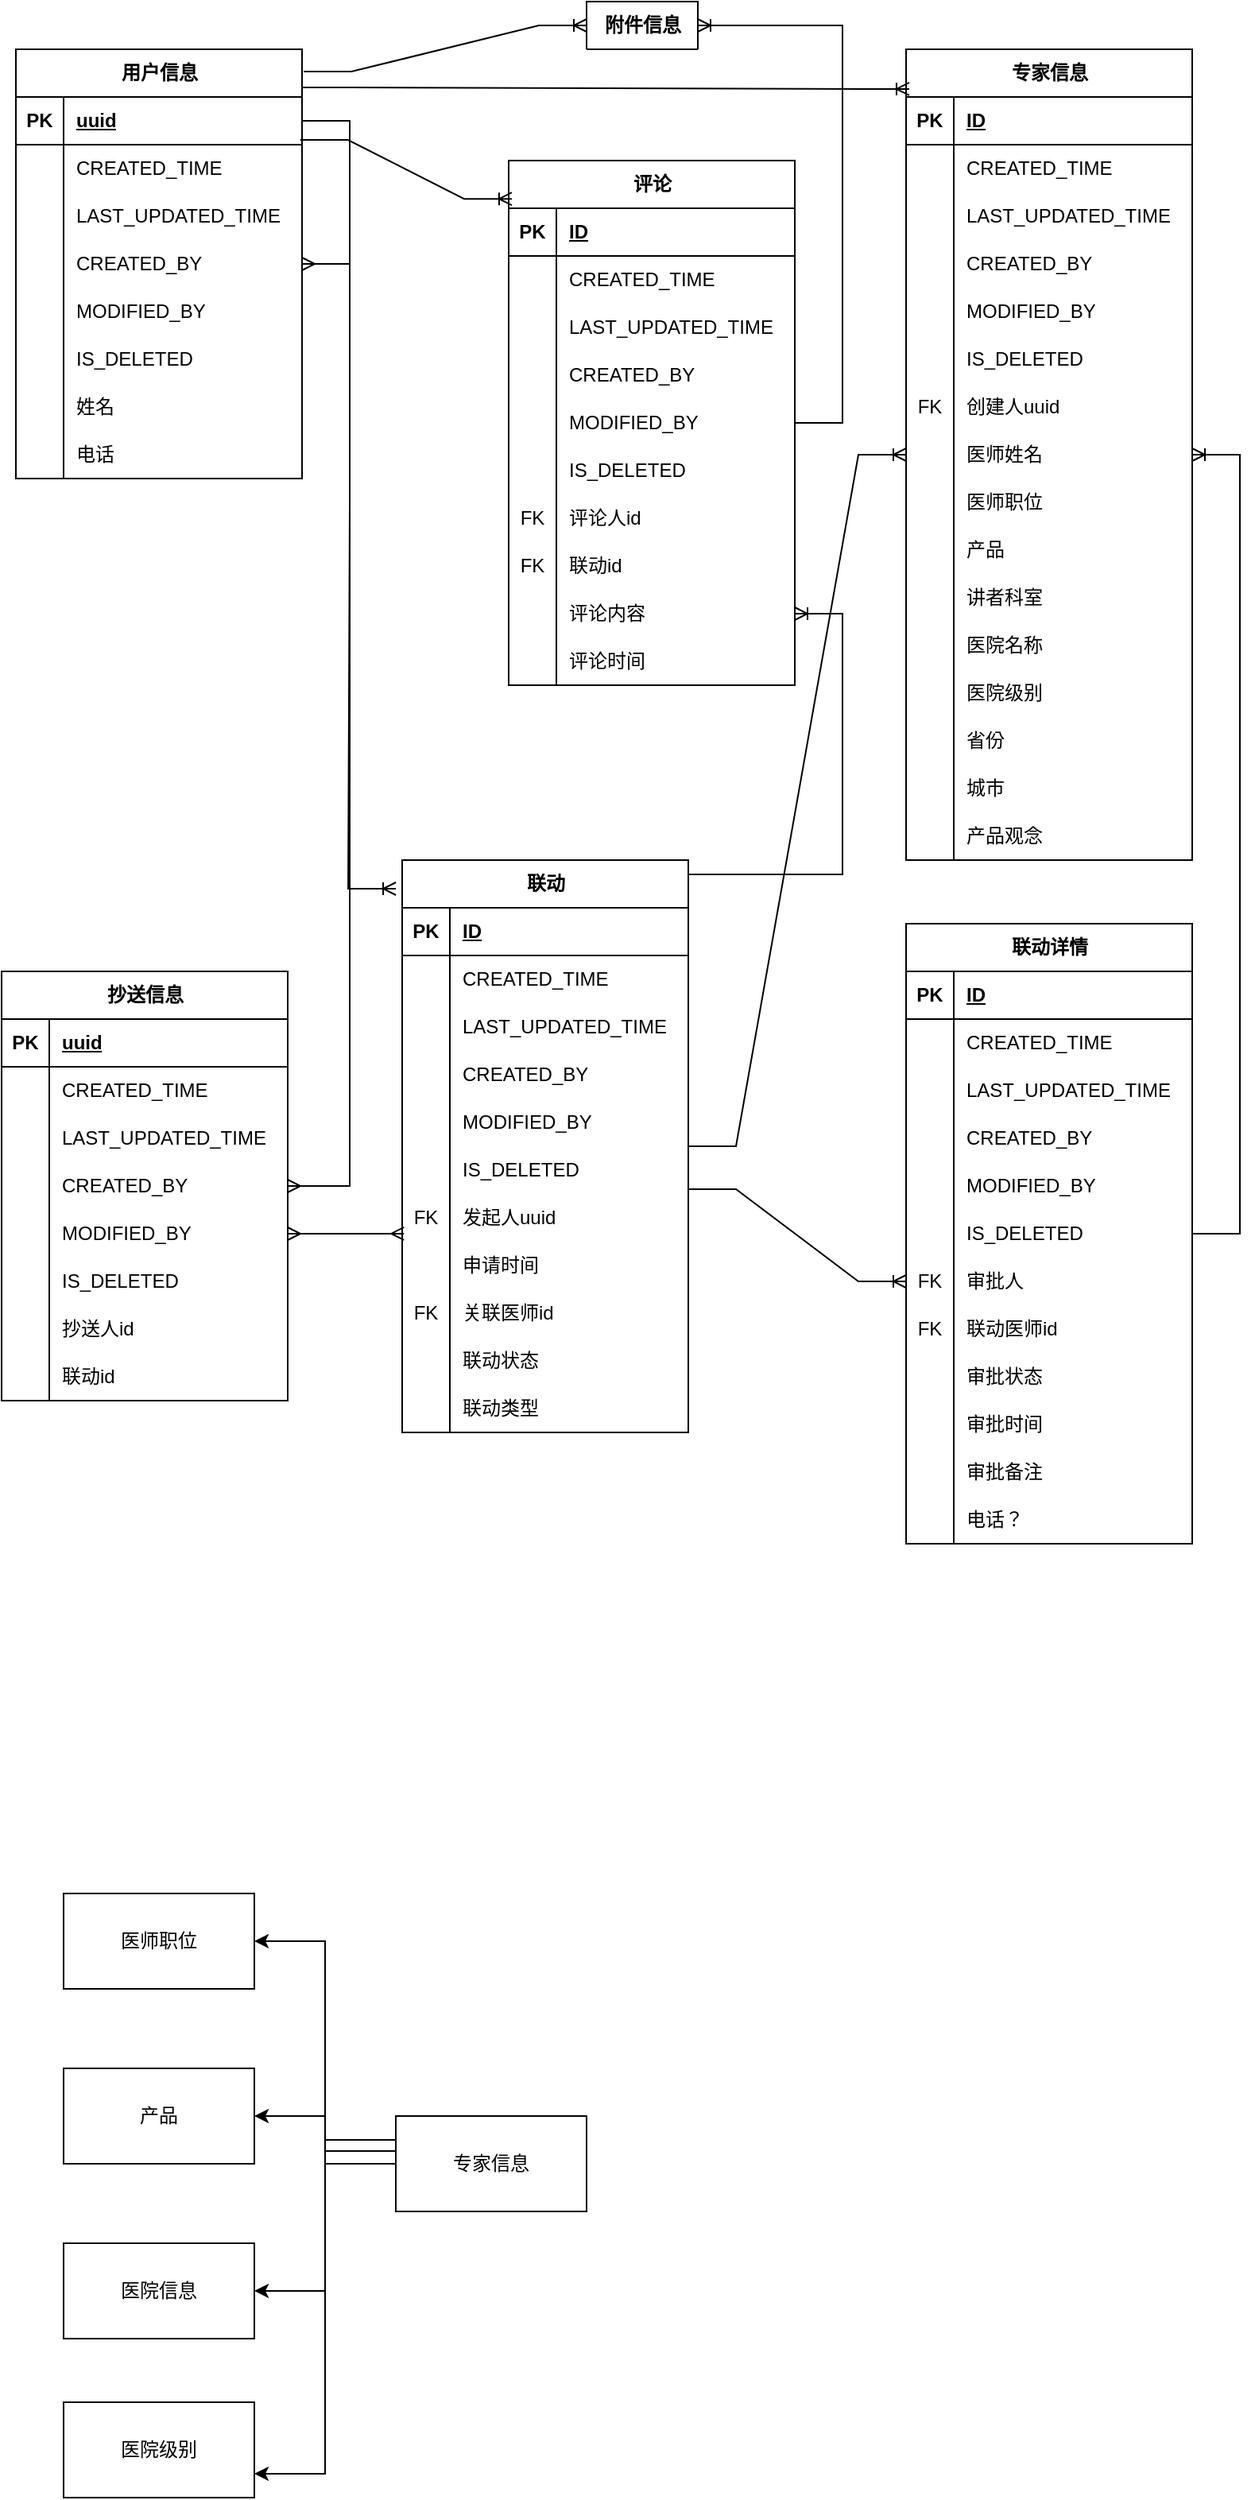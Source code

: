 <mxfile version="26.1.0">
  <diagram name="第 1 页" id="sPOABNRQ_7ew5viz8oiT">
    <mxGraphModel dx="1434" dy="780" grid="1" gridSize="10" guides="1" tooltips="1" connect="1" arrows="1" fold="1" page="1" pageScale="1" pageWidth="827" pageHeight="1169" math="0" shadow="0">
      <root>
        <mxCell id="0" />
        <mxCell id="1" parent="0" />
        <mxCell id="KLiNIxYDT2-JgEHnNiLk-38" style="edgeStyle=orthogonalEdgeStyle;rounded=0;orthogonalLoop=1;jettySize=auto;html=1;entryX=1;entryY=0.5;entryDx=0;entryDy=0;exitX=0.008;exitY=0.367;exitDx=0;exitDy=0;exitPerimeter=0;" edge="1" parent="1" source="KLiNIxYDT2-JgEHnNiLk-3" target="KLiNIxYDT2-JgEHnNiLk-4">
          <mxGeometry relative="1" as="geometry">
            <mxPoint x="289" y="1380" as="sourcePoint" />
          </mxGeometry>
        </mxCell>
        <mxCell id="KLiNIxYDT2-JgEHnNiLk-39" style="edgeStyle=orthogonalEdgeStyle;rounded=0;orthogonalLoop=1;jettySize=auto;html=1;entryX=1;entryY=0.5;entryDx=0;entryDy=0;exitX=0;exitY=0.5;exitDx=0;exitDy=0;" edge="1" parent="1" source="KLiNIxYDT2-JgEHnNiLk-3" target="KLiNIxYDT2-JgEHnNiLk-5">
          <mxGeometry relative="1" as="geometry">
            <mxPoint x="289" y="1380" as="sourcePoint" />
          </mxGeometry>
        </mxCell>
        <mxCell id="KLiNIxYDT2-JgEHnNiLk-40" style="edgeStyle=orthogonalEdgeStyle;rounded=0;orthogonalLoop=1;jettySize=auto;html=1;entryX=1;entryY=0.5;entryDx=0;entryDy=0;exitX=0;exitY=0.25;exitDx=0;exitDy=0;" edge="1" parent="1" source="KLiNIxYDT2-JgEHnNiLk-3" target="KLiNIxYDT2-JgEHnNiLk-6">
          <mxGeometry relative="1" as="geometry">
            <mxPoint x="289" y="1380" as="sourcePoint" />
          </mxGeometry>
        </mxCell>
        <mxCell id="KLiNIxYDT2-JgEHnNiLk-41" style="edgeStyle=orthogonalEdgeStyle;rounded=0;orthogonalLoop=1;jettySize=auto;html=1;entryX=1;entryY=0.75;entryDx=0;entryDy=0;exitX=0;exitY=0.5;exitDx=0;exitDy=0;" edge="1" parent="1" source="KLiNIxYDT2-JgEHnNiLk-3" target="KLiNIxYDT2-JgEHnNiLk-7">
          <mxGeometry relative="1" as="geometry">
            <mxPoint x="289" y="1380" as="sourcePoint" />
          </mxGeometry>
        </mxCell>
        <mxCell id="KLiNIxYDT2-JgEHnNiLk-3" value="专家信息" style="rounded=0;whiteSpace=wrap;html=1;" vertex="1" parent="1">
          <mxGeometry x="268" y="1350" width="120" height="60" as="geometry" />
        </mxCell>
        <mxCell id="KLiNIxYDT2-JgEHnNiLk-4" value="医师职位" style="rounded=0;whiteSpace=wrap;html=1;" vertex="1" parent="1">
          <mxGeometry x="59" y="1210" width="120" height="60" as="geometry" />
        </mxCell>
        <mxCell id="KLiNIxYDT2-JgEHnNiLk-5" value="产品" style="rounded=0;whiteSpace=wrap;html=1;" vertex="1" parent="1">
          <mxGeometry x="59" y="1320" width="120" height="60" as="geometry" />
        </mxCell>
        <mxCell id="KLiNIxYDT2-JgEHnNiLk-6" value="医院信息" style="rounded=0;whiteSpace=wrap;html=1;" vertex="1" parent="1">
          <mxGeometry x="59" y="1430" width="120" height="60" as="geometry" />
        </mxCell>
        <mxCell id="KLiNIxYDT2-JgEHnNiLk-7" value="医院级别" style="rounded=0;whiteSpace=wrap;html=1;" vertex="1" parent="1">
          <mxGeometry x="59" y="1530" width="120" height="60" as="geometry" />
        </mxCell>
        <mxCell id="KLiNIxYDT2-JgEHnNiLk-94" value="用户信息" style="shape=table;startSize=30;container=1;collapsible=1;childLayout=tableLayout;fixedRows=1;rowLines=0;fontStyle=1;align=center;resizeLast=1;html=1;" vertex="1" parent="1">
          <mxGeometry x="29" y="50" width="180" height="270" as="geometry">
            <mxRectangle x="201" y="800" width="70" height="30" as="alternateBounds" />
          </mxGeometry>
        </mxCell>
        <mxCell id="KLiNIxYDT2-JgEHnNiLk-95" value="" style="shape=tableRow;horizontal=0;startSize=0;swimlaneHead=0;swimlaneBody=0;fillColor=none;collapsible=0;dropTarget=0;points=[[0,0.5],[1,0.5]];portConstraint=eastwest;top=0;left=0;right=0;bottom=1;" vertex="1" parent="KLiNIxYDT2-JgEHnNiLk-94">
          <mxGeometry y="30" width="180" height="30" as="geometry" />
        </mxCell>
        <mxCell id="KLiNIxYDT2-JgEHnNiLk-96" value="PK" style="shape=partialRectangle;connectable=0;fillColor=none;top=0;left=0;bottom=0;right=0;fontStyle=1;overflow=hidden;whiteSpace=wrap;html=1;" vertex="1" parent="KLiNIxYDT2-JgEHnNiLk-95">
          <mxGeometry width="30" height="30" as="geometry">
            <mxRectangle width="30" height="30" as="alternateBounds" />
          </mxGeometry>
        </mxCell>
        <mxCell id="KLiNIxYDT2-JgEHnNiLk-97" value="uuid" style="shape=partialRectangle;connectable=0;fillColor=none;top=0;left=0;bottom=0;right=0;align=left;spacingLeft=6;fontStyle=5;overflow=hidden;whiteSpace=wrap;html=1;" vertex="1" parent="KLiNIxYDT2-JgEHnNiLk-95">
          <mxGeometry x="30" width="150" height="30" as="geometry">
            <mxRectangle width="150" height="30" as="alternateBounds" />
          </mxGeometry>
        </mxCell>
        <mxCell id="KLiNIxYDT2-JgEHnNiLk-98" value="" style="shape=tableRow;horizontal=0;startSize=0;swimlaneHead=0;swimlaneBody=0;fillColor=none;collapsible=0;dropTarget=0;points=[[0,0.5],[1,0.5]];portConstraint=eastwest;top=0;left=0;right=0;bottom=0;" vertex="1" parent="KLiNIxYDT2-JgEHnNiLk-94">
          <mxGeometry y="60" width="180" height="30" as="geometry" />
        </mxCell>
        <mxCell id="KLiNIxYDT2-JgEHnNiLk-99" value="" style="shape=partialRectangle;connectable=0;fillColor=none;top=0;left=0;bottom=0;right=0;editable=1;overflow=hidden;whiteSpace=wrap;html=1;" vertex="1" parent="KLiNIxYDT2-JgEHnNiLk-98">
          <mxGeometry width="30" height="30" as="geometry">
            <mxRectangle width="30" height="30" as="alternateBounds" />
          </mxGeometry>
        </mxCell>
        <mxCell id="KLiNIxYDT2-JgEHnNiLk-100" value="CREATED_TIME" style="shape=partialRectangle;connectable=0;fillColor=none;top=0;left=0;bottom=0;right=0;align=left;spacingLeft=6;overflow=hidden;whiteSpace=wrap;html=1;" vertex="1" parent="KLiNIxYDT2-JgEHnNiLk-98">
          <mxGeometry x="30" width="150" height="30" as="geometry">
            <mxRectangle width="150" height="30" as="alternateBounds" />
          </mxGeometry>
        </mxCell>
        <mxCell id="KLiNIxYDT2-JgEHnNiLk-101" value="" style="shape=tableRow;horizontal=0;startSize=0;swimlaneHead=0;swimlaneBody=0;fillColor=none;collapsible=0;dropTarget=0;points=[[0,0.5],[1,0.5]];portConstraint=eastwest;top=0;left=0;right=0;bottom=0;" vertex="1" parent="KLiNIxYDT2-JgEHnNiLk-94">
          <mxGeometry y="90" width="180" height="30" as="geometry" />
        </mxCell>
        <mxCell id="KLiNIxYDT2-JgEHnNiLk-102" value="" style="shape=partialRectangle;connectable=0;fillColor=none;top=0;left=0;bottom=0;right=0;editable=1;overflow=hidden;whiteSpace=wrap;html=1;" vertex="1" parent="KLiNIxYDT2-JgEHnNiLk-101">
          <mxGeometry width="30" height="30" as="geometry">
            <mxRectangle width="30" height="30" as="alternateBounds" />
          </mxGeometry>
        </mxCell>
        <mxCell id="KLiNIxYDT2-JgEHnNiLk-103" value="LAST_UPDATED_TIME" style="shape=partialRectangle;connectable=0;fillColor=none;top=0;left=0;bottom=0;right=0;align=left;spacingLeft=6;overflow=hidden;whiteSpace=wrap;html=1;" vertex="1" parent="KLiNIxYDT2-JgEHnNiLk-101">
          <mxGeometry x="30" width="150" height="30" as="geometry">
            <mxRectangle width="150" height="30" as="alternateBounds" />
          </mxGeometry>
        </mxCell>
        <mxCell id="KLiNIxYDT2-JgEHnNiLk-104" value="" style="shape=tableRow;horizontal=0;startSize=0;swimlaneHead=0;swimlaneBody=0;fillColor=none;collapsible=0;dropTarget=0;points=[[0,0.5],[1,0.5]];portConstraint=eastwest;top=0;left=0;right=0;bottom=0;" vertex="1" parent="KLiNIxYDT2-JgEHnNiLk-94">
          <mxGeometry y="120" width="180" height="30" as="geometry" />
        </mxCell>
        <mxCell id="KLiNIxYDT2-JgEHnNiLk-105" value="&lt;div&gt;&lt;br/&gt;&lt;/div&gt;" style="shape=partialRectangle;connectable=0;fillColor=none;top=0;left=0;bottom=0;right=0;editable=1;overflow=hidden;whiteSpace=wrap;html=1;" vertex="1" parent="KLiNIxYDT2-JgEHnNiLk-104">
          <mxGeometry width="30" height="30" as="geometry">
            <mxRectangle width="30" height="30" as="alternateBounds" />
          </mxGeometry>
        </mxCell>
        <mxCell id="KLiNIxYDT2-JgEHnNiLk-106" value="CREATED_BY" style="shape=partialRectangle;connectable=0;fillColor=none;top=0;left=0;bottom=0;right=0;align=left;spacingLeft=6;overflow=hidden;whiteSpace=wrap;html=1;" vertex="1" parent="KLiNIxYDT2-JgEHnNiLk-104">
          <mxGeometry x="30" width="150" height="30" as="geometry">
            <mxRectangle width="150" height="30" as="alternateBounds" />
          </mxGeometry>
        </mxCell>
        <mxCell id="KLiNIxYDT2-JgEHnNiLk-107" value="" style="shape=tableRow;horizontal=0;startSize=0;swimlaneHead=0;swimlaneBody=0;fillColor=none;collapsible=0;dropTarget=0;points=[[0,0.5],[1,0.5]];portConstraint=eastwest;top=0;left=0;right=0;bottom=0;" vertex="1" parent="KLiNIxYDT2-JgEHnNiLk-94">
          <mxGeometry y="150" width="180" height="30" as="geometry" />
        </mxCell>
        <mxCell id="KLiNIxYDT2-JgEHnNiLk-108" value="&lt;div&gt;&lt;br/&gt;&lt;/div&gt;" style="shape=partialRectangle;connectable=0;fillColor=none;top=0;left=0;bottom=0;right=0;editable=1;overflow=hidden;whiteSpace=wrap;html=1;" vertex="1" parent="KLiNIxYDT2-JgEHnNiLk-107">
          <mxGeometry width="30" height="30" as="geometry">
            <mxRectangle width="30" height="30" as="alternateBounds" />
          </mxGeometry>
        </mxCell>
        <mxCell id="KLiNIxYDT2-JgEHnNiLk-109" value="MODIFIED_BY" style="shape=partialRectangle;connectable=0;fillColor=none;top=0;left=0;bottom=0;right=0;align=left;spacingLeft=6;overflow=hidden;whiteSpace=wrap;html=1;" vertex="1" parent="KLiNIxYDT2-JgEHnNiLk-107">
          <mxGeometry x="30" width="150" height="30" as="geometry">
            <mxRectangle width="150" height="30" as="alternateBounds" />
          </mxGeometry>
        </mxCell>
        <mxCell id="KLiNIxYDT2-JgEHnNiLk-110" value="" style="shape=tableRow;horizontal=0;startSize=0;swimlaneHead=0;swimlaneBody=0;fillColor=none;collapsible=0;dropTarget=0;points=[[0,0.5],[1,0.5]];portConstraint=eastwest;top=0;left=0;right=0;bottom=0;" vertex="1" parent="KLiNIxYDT2-JgEHnNiLk-94">
          <mxGeometry y="180" width="180" height="30" as="geometry" />
        </mxCell>
        <mxCell id="KLiNIxYDT2-JgEHnNiLk-111" value="&lt;div&gt;&lt;br/&gt;&lt;/div&gt;" style="shape=partialRectangle;connectable=0;fillColor=none;top=0;left=0;bottom=0;right=0;editable=1;overflow=hidden;whiteSpace=wrap;html=1;" vertex="1" parent="KLiNIxYDT2-JgEHnNiLk-110">
          <mxGeometry width="30" height="30" as="geometry">
            <mxRectangle width="30" height="30" as="alternateBounds" />
          </mxGeometry>
        </mxCell>
        <mxCell id="KLiNIxYDT2-JgEHnNiLk-112" value="IS_DELETED" style="shape=partialRectangle;connectable=0;fillColor=none;top=0;left=0;bottom=0;right=0;align=left;spacingLeft=6;overflow=hidden;whiteSpace=wrap;html=1;" vertex="1" parent="KLiNIxYDT2-JgEHnNiLk-110">
          <mxGeometry x="30" width="150" height="30" as="geometry">
            <mxRectangle width="150" height="30" as="alternateBounds" />
          </mxGeometry>
        </mxCell>
        <mxCell id="KLiNIxYDT2-JgEHnNiLk-113" value="" style="shape=tableRow;horizontal=0;startSize=0;swimlaneHead=0;swimlaneBody=0;fillColor=none;collapsible=0;dropTarget=0;points=[[0,0.5],[1,0.5]];portConstraint=eastwest;top=0;left=0;right=0;bottom=0;" vertex="1" parent="KLiNIxYDT2-JgEHnNiLk-94">
          <mxGeometry y="210" width="180" height="30" as="geometry" />
        </mxCell>
        <mxCell id="KLiNIxYDT2-JgEHnNiLk-114" value="&lt;div&gt;&lt;br/&gt;&lt;/div&gt;" style="shape=partialRectangle;connectable=0;fillColor=none;top=0;left=0;bottom=0;right=0;editable=1;overflow=hidden;whiteSpace=wrap;html=1;" vertex="1" parent="KLiNIxYDT2-JgEHnNiLk-113">
          <mxGeometry width="30" height="30" as="geometry">
            <mxRectangle width="30" height="30" as="alternateBounds" />
          </mxGeometry>
        </mxCell>
        <mxCell id="KLiNIxYDT2-JgEHnNiLk-115" value="姓名" style="shape=partialRectangle;connectable=0;fillColor=none;top=0;left=0;bottom=0;right=0;align=left;spacingLeft=6;overflow=hidden;whiteSpace=wrap;html=1;" vertex="1" parent="KLiNIxYDT2-JgEHnNiLk-113">
          <mxGeometry x="30" width="150" height="30" as="geometry">
            <mxRectangle width="150" height="30" as="alternateBounds" />
          </mxGeometry>
        </mxCell>
        <mxCell id="KLiNIxYDT2-JgEHnNiLk-116" value="" style="shape=tableRow;horizontal=0;startSize=0;swimlaneHead=0;swimlaneBody=0;fillColor=none;collapsible=0;dropTarget=0;points=[[0,0.5],[1,0.5]];portConstraint=eastwest;top=0;left=0;right=0;bottom=0;" vertex="1" parent="KLiNIxYDT2-JgEHnNiLk-94">
          <mxGeometry y="240" width="180" height="30" as="geometry" />
        </mxCell>
        <mxCell id="KLiNIxYDT2-JgEHnNiLk-117" value="" style="shape=partialRectangle;connectable=0;fillColor=none;top=0;left=0;bottom=0;right=0;editable=1;overflow=hidden;whiteSpace=wrap;html=1;" vertex="1" parent="KLiNIxYDT2-JgEHnNiLk-116">
          <mxGeometry width="30" height="30" as="geometry">
            <mxRectangle width="30" height="30" as="alternateBounds" />
          </mxGeometry>
        </mxCell>
        <mxCell id="KLiNIxYDT2-JgEHnNiLk-118" value="电话" style="shape=partialRectangle;connectable=0;fillColor=none;top=0;left=0;bottom=0;right=0;align=left;spacingLeft=6;overflow=hidden;whiteSpace=wrap;html=1;" vertex="1" parent="KLiNIxYDT2-JgEHnNiLk-116">
          <mxGeometry x="30" width="150" height="30" as="geometry">
            <mxRectangle width="150" height="30" as="alternateBounds" />
          </mxGeometry>
        </mxCell>
        <mxCell id="KLiNIxYDT2-JgEHnNiLk-119" value="附件信息" style="shape=table;startSize=30;container=1;collapsible=1;childLayout=tableLayout;fixedRows=1;rowLines=0;fontStyle=1;align=center;resizeLast=1;html=1;" vertex="1" collapsed="1" parent="1">
          <mxGeometry x="388" y="20" width="70" height="30" as="geometry">
            <mxRectangle x="390" y="560" width="180" height="300" as="alternateBounds" />
          </mxGeometry>
        </mxCell>
        <mxCell id="KLiNIxYDT2-JgEHnNiLk-120" value="" style="shape=tableRow;horizontal=0;startSize=0;swimlaneHead=0;swimlaneBody=0;fillColor=none;collapsible=0;dropTarget=0;points=[[0,0.5],[1,0.5]];portConstraint=eastwest;top=0;left=0;right=0;bottom=1;" vertex="1" parent="KLiNIxYDT2-JgEHnNiLk-119">
          <mxGeometry y="30" width="180" height="30" as="geometry" />
        </mxCell>
        <mxCell id="KLiNIxYDT2-JgEHnNiLk-121" value="PK" style="shape=partialRectangle;connectable=0;fillColor=none;top=0;left=0;bottom=0;right=0;fontStyle=1;overflow=hidden;whiteSpace=wrap;html=1;" vertex="1" parent="KLiNIxYDT2-JgEHnNiLk-120">
          <mxGeometry width="30" height="30" as="geometry">
            <mxRectangle width="30" height="30" as="alternateBounds" />
          </mxGeometry>
        </mxCell>
        <mxCell id="KLiNIxYDT2-JgEHnNiLk-122" value="ID" style="shape=partialRectangle;connectable=0;fillColor=none;top=0;left=0;bottom=0;right=0;align=left;spacingLeft=6;fontStyle=5;overflow=hidden;whiteSpace=wrap;html=1;" vertex="1" parent="KLiNIxYDT2-JgEHnNiLk-120">
          <mxGeometry x="30" width="150" height="30" as="geometry">
            <mxRectangle width="150" height="30" as="alternateBounds" />
          </mxGeometry>
        </mxCell>
        <mxCell id="KLiNIxYDT2-JgEHnNiLk-123" value="" style="shape=tableRow;horizontal=0;startSize=0;swimlaneHead=0;swimlaneBody=0;fillColor=none;collapsible=0;dropTarget=0;points=[[0,0.5],[1,0.5]];portConstraint=eastwest;top=0;left=0;right=0;bottom=0;" vertex="1" parent="KLiNIxYDT2-JgEHnNiLk-119">
          <mxGeometry y="60" width="180" height="30" as="geometry" />
        </mxCell>
        <mxCell id="KLiNIxYDT2-JgEHnNiLk-124" value="" style="shape=partialRectangle;connectable=0;fillColor=none;top=0;left=0;bottom=0;right=0;editable=1;overflow=hidden;whiteSpace=wrap;html=1;" vertex="1" parent="KLiNIxYDT2-JgEHnNiLk-123">
          <mxGeometry width="30" height="30" as="geometry">
            <mxRectangle width="30" height="30" as="alternateBounds" />
          </mxGeometry>
        </mxCell>
        <mxCell id="KLiNIxYDT2-JgEHnNiLk-125" value="CREATED_TIME" style="shape=partialRectangle;connectable=0;fillColor=none;top=0;left=0;bottom=0;right=0;align=left;spacingLeft=6;overflow=hidden;whiteSpace=wrap;html=1;" vertex="1" parent="KLiNIxYDT2-JgEHnNiLk-123">
          <mxGeometry x="30" width="150" height="30" as="geometry">
            <mxRectangle width="150" height="30" as="alternateBounds" />
          </mxGeometry>
        </mxCell>
        <mxCell id="KLiNIxYDT2-JgEHnNiLk-126" value="" style="shape=tableRow;horizontal=0;startSize=0;swimlaneHead=0;swimlaneBody=0;fillColor=none;collapsible=0;dropTarget=0;points=[[0,0.5],[1,0.5]];portConstraint=eastwest;top=0;left=0;right=0;bottom=0;" vertex="1" parent="KLiNIxYDT2-JgEHnNiLk-119">
          <mxGeometry y="90" width="180" height="30" as="geometry" />
        </mxCell>
        <mxCell id="KLiNIxYDT2-JgEHnNiLk-127" value="" style="shape=partialRectangle;connectable=0;fillColor=none;top=0;left=0;bottom=0;right=0;editable=1;overflow=hidden;whiteSpace=wrap;html=1;" vertex="1" parent="KLiNIxYDT2-JgEHnNiLk-126">
          <mxGeometry width="30" height="30" as="geometry">
            <mxRectangle width="30" height="30" as="alternateBounds" />
          </mxGeometry>
        </mxCell>
        <mxCell id="KLiNIxYDT2-JgEHnNiLk-128" value="LAST_UPDATED_TIME" style="shape=partialRectangle;connectable=0;fillColor=none;top=0;left=0;bottom=0;right=0;align=left;spacingLeft=6;overflow=hidden;whiteSpace=wrap;html=1;" vertex="1" parent="KLiNIxYDT2-JgEHnNiLk-126">
          <mxGeometry x="30" width="150" height="30" as="geometry">
            <mxRectangle width="150" height="30" as="alternateBounds" />
          </mxGeometry>
        </mxCell>
        <mxCell id="KLiNIxYDT2-JgEHnNiLk-129" value="" style="shape=tableRow;horizontal=0;startSize=0;swimlaneHead=0;swimlaneBody=0;fillColor=none;collapsible=0;dropTarget=0;points=[[0,0.5],[1,0.5]];portConstraint=eastwest;top=0;left=0;right=0;bottom=0;" vertex="1" parent="KLiNIxYDT2-JgEHnNiLk-119">
          <mxGeometry y="120" width="180" height="30" as="geometry" />
        </mxCell>
        <mxCell id="KLiNIxYDT2-JgEHnNiLk-130" value="&lt;div&gt;&lt;br/&gt;&lt;/div&gt;" style="shape=partialRectangle;connectable=0;fillColor=none;top=0;left=0;bottom=0;right=0;editable=1;overflow=hidden;whiteSpace=wrap;html=1;" vertex="1" parent="KLiNIxYDT2-JgEHnNiLk-129">
          <mxGeometry width="30" height="30" as="geometry">
            <mxRectangle width="30" height="30" as="alternateBounds" />
          </mxGeometry>
        </mxCell>
        <mxCell id="KLiNIxYDT2-JgEHnNiLk-131" value="CREATED_BY" style="shape=partialRectangle;connectable=0;fillColor=none;top=0;left=0;bottom=0;right=0;align=left;spacingLeft=6;overflow=hidden;whiteSpace=wrap;html=1;" vertex="1" parent="KLiNIxYDT2-JgEHnNiLk-129">
          <mxGeometry x="30" width="150" height="30" as="geometry">
            <mxRectangle width="150" height="30" as="alternateBounds" />
          </mxGeometry>
        </mxCell>
        <mxCell id="KLiNIxYDT2-JgEHnNiLk-132" value="" style="shape=tableRow;horizontal=0;startSize=0;swimlaneHead=0;swimlaneBody=0;fillColor=none;collapsible=0;dropTarget=0;points=[[0,0.5],[1,0.5]];portConstraint=eastwest;top=0;left=0;right=0;bottom=0;" vertex="1" parent="KLiNIxYDT2-JgEHnNiLk-119">
          <mxGeometry y="150" width="180" height="30" as="geometry" />
        </mxCell>
        <mxCell id="KLiNIxYDT2-JgEHnNiLk-133" value="&lt;div&gt;&lt;br/&gt;&lt;/div&gt;" style="shape=partialRectangle;connectable=0;fillColor=none;top=0;left=0;bottom=0;right=0;editable=1;overflow=hidden;whiteSpace=wrap;html=1;" vertex="1" parent="KLiNIxYDT2-JgEHnNiLk-132">
          <mxGeometry width="30" height="30" as="geometry">
            <mxRectangle width="30" height="30" as="alternateBounds" />
          </mxGeometry>
        </mxCell>
        <mxCell id="KLiNIxYDT2-JgEHnNiLk-134" value="MODIFIED_BY" style="shape=partialRectangle;connectable=0;fillColor=none;top=0;left=0;bottom=0;right=0;align=left;spacingLeft=6;overflow=hidden;whiteSpace=wrap;html=1;" vertex="1" parent="KLiNIxYDT2-JgEHnNiLk-132">
          <mxGeometry x="30" width="150" height="30" as="geometry">
            <mxRectangle width="150" height="30" as="alternateBounds" />
          </mxGeometry>
        </mxCell>
        <mxCell id="KLiNIxYDT2-JgEHnNiLk-135" value="" style="shape=tableRow;horizontal=0;startSize=0;swimlaneHead=0;swimlaneBody=0;fillColor=none;collapsible=0;dropTarget=0;points=[[0,0.5],[1,0.5]];portConstraint=eastwest;top=0;left=0;right=0;bottom=0;" vertex="1" parent="KLiNIxYDT2-JgEHnNiLk-119">
          <mxGeometry y="180" width="180" height="30" as="geometry" />
        </mxCell>
        <mxCell id="KLiNIxYDT2-JgEHnNiLk-136" value="&lt;div&gt;&lt;br/&gt;&lt;/div&gt;" style="shape=partialRectangle;connectable=0;fillColor=none;top=0;left=0;bottom=0;right=0;editable=1;overflow=hidden;whiteSpace=wrap;html=1;" vertex="1" parent="KLiNIxYDT2-JgEHnNiLk-135">
          <mxGeometry width="30" height="30" as="geometry">
            <mxRectangle width="30" height="30" as="alternateBounds" />
          </mxGeometry>
        </mxCell>
        <mxCell id="KLiNIxYDT2-JgEHnNiLk-137" value="IS_DELETED" style="shape=partialRectangle;connectable=0;fillColor=none;top=0;left=0;bottom=0;right=0;align=left;spacingLeft=6;overflow=hidden;whiteSpace=wrap;html=1;" vertex="1" parent="KLiNIxYDT2-JgEHnNiLk-135">
          <mxGeometry x="30" width="150" height="30" as="geometry">
            <mxRectangle width="150" height="30" as="alternateBounds" />
          </mxGeometry>
        </mxCell>
        <mxCell id="KLiNIxYDT2-JgEHnNiLk-138" value="" style="shape=tableRow;horizontal=0;startSize=0;swimlaneHead=0;swimlaneBody=0;fillColor=none;collapsible=0;dropTarget=0;points=[[0,0.5],[1,0.5]];portConstraint=eastwest;top=0;left=0;right=0;bottom=0;" vertex="1" parent="KLiNIxYDT2-JgEHnNiLk-119">
          <mxGeometry y="210" width="180" height="30" as="geometry" />
        </mxCell>
        <mxCell id="KLiNIxYDT2-JgEHnNiLk-139" value="" style="shape=partialRectangle;connectable=0;fillColor=none;top=0;left=0;bottom=0;right=0;editable=1;overflow=hidden;whiteSpace=wrap;html=1;" vertex="1" parent="KLiNIxYDT2-JgEHnNiLk-138">
          <mxGeometry width="30" height="30" as="geometry">
            <mxRectangle width="30" height="30" as="alternateBounds" />
          </mxGeometry>
        </mxCell>
        <mxCell id="KLiNIxYDT2-JgEHnNiLk-140" value="附件来源类型" style="shape=partialRectangle;connectable=0;fillColor=none;top=0;left=0;bottom=0;right=0;align=left;spacingLeft=6;overflow=hidden;whiteSpace=wrap;html=1;" vertex="1" parent="KLiNIxYDT2-JgEHnNiLk-138">
          <mxGeometry x="30" width="150" height="30" as="geometry">
            <mxRectangle width="150" height="30" as="alternateBounds" />
          </mxGeometry>
        </mxCell>
        <mxCell id="KLiNIxYDT2-JgEHnNiLk-144" value="" style="shape=tableRow;horizontal=0;startSize=0;swimlaneHead=0;swimlaneBody=0;fillColor=none;collapsible=0;dropTarget=0;points=[[0,0.5],[1,0.5]];portConstraint=eastwest;top=0;left=0;right=0;bottom=0;" vertex="1" parent="KLiNIxYDT2-JgEHnNiLk-119">
          <mxGeometry y="240" width="180" height="30" as="geometry" />
        </mxCell>
        <mxCell id="KLiNIxYDT2-JgEHnNiLk-145" value="&lt;div&gt;FK&lt;/div&gt;" style="shape=partialRectangle;connectable=0;fillColor=none;top=0;left=0;bottom=0;right=0;editable=1;overflow=hidden;whiteSpace=wrap;html=1;" vertex="1" parent="KLiNIxYDT2-JgEHnNiLk-144">
          <mxGeometry width="30" height="30" as="geometry">
            <mxRectangle width="30" height="30" as="alternateBounds" />
          </mxGeometry>
        </mxCell>
        <mxCell id="KLiNIxYDT2-JgEHnNiLk-146" value="附件来源id" style="shape=partialRectangle;connectable=0;fillColor=none;top=0;left=0;bottom=0;right=0;align=left;spacingLeft=6;overflow=hidden;whiteSpace=wrap;html=1;" vertex="1" parent="KLiNIxYDT2-JgEHnNiLk-144">
          <mxGeometry x="30" width="150" height="30" as="geometry">
            <mxRectangle width="150" height="30" as="alternateBounds" />
          </mxGeometry>
        </mxCell>
        <mxCell id="KLiNIxYDT2-JgEHnNiLk-141" value="" style="shape=tableRow;horizontal=0;startSize=0;swimlaneHead=0;swimlaneBody=0;fillColor=none;collapsible=0;dropTarget=0;points=[[0,0.5],[1,0.5]];portConstraint=eastwest;top=0;left=0;right=0;bottom=0;" vertex="1" parent="KLiNIxYDT2-JgEHnNiLk-119">
          <mxGeometry y="270" width="180" height="30" as="geometry" />
        </mxCell>
        <mxCell id="KLiNIxYDT2-JgEHnNiLk-142" value="&lt;div&gt;&lt;br/&gt;&lt;/div&gt;" style="shape=partialRectangle;connectable=0;fillColor=none;top=0;left=0;bottom=0;right=0;editable=1;overflow=hidden;whiteSpace=wrap;html=1;" vertex="1" parent="KLiNIxYDT2-JgEHnNiLk-141">
          <mxGeometry width="30" height="30" as="geometry">
            <mxRectangle width="30" height="30" as="alternateBounds" />
          </mxGeometry>
        </mxCell>
        <mxCell id="KLiNIxYDT2-JgEHnNiLk-143" value="附件url" style="shape=partialRectangle;connectable=0;fillColor=none;top=0;left=0;bottom=0;right=0;align=left;spacingLeft=6;overflow=hidden;whiteSpace=wrap;html=1;" vertex="1" parent="KLiNIxYDT2-JgEHnNiLk-141">
          <mxGeometry x="30" width="150" height="30" as="geometry">
            <mxRectangle width="150" height="30" as="alternateBounds" />
          </mxGeometry>
        </mxCell>
        <mxCell id="KLiNIxYDT2-JgEHnNiLk-147" value="" style="edgeStyle=entityRelationEdgeStyle;fontSize=12;html=1;endArrow=ERoneToMany;rounded=0;entryX=0;entryY=0.5;entryDx=0;entryDy=0;exitX=1.006;exitY=0.052;exitDx=0;exitDy=0;exitPerimeter=0;" edge="1" parent="1" source="KLiNIxYDT2-JgEHnNiLk-94" target="KLiNIxYDT2-JgEHnNiLk-119">
          <mxGeometry width="100" height="100" relative="1" as="geometry">
            <mxPoint x="359" y="110" as="sourcePoint" />
            <mxPoint x="389" y="60" as="targetPoint" />
          </mxGeometry>
        </mxCell>
        <mxCell id="KLiNIxYDT2-JgEHnNiLk-148" value="专家信息" style="shape=table;startSize=30;container=1;collapsible=1;childLayout=tableLayout;fixedRows=1;rowLines=0;fontStyle=1;align=center;resizeLast=1;html=1;" vertex="1" parent="1">
          <mxGeometry x="589" y="50" width="180" height="510" as="geometry">
            <mxRectangle x="120" y="820" width="70" height="30" as="alternateBounds" />
          </mxGeometry>
        </mxCell>
        <mxCell id="KLiNIxYDT2-JgEHnNiLk-149" value="" style="shape=tableRow;horizontal=0;startSize=0;swimlaneHead=0;swimlaneBody=0;fillColor=none;collapsible=0;dropTarget=0;points=[[0,0.5],[1,0.5]];portConstraint=eastwest;top=0;left=0;right=0;bottom=1;" vertex="1" parent="KLiNIxYDT2-JgEHnNiLk-148">
          <mxGeometry y="30" width="180" height="30" as="geometry" />
        </mxCell>
        <mxCell id="KLiNIxYDT2-JgEHnNiLk-150" value="PK" style="shape=partialRectangle;connectable=0;fillColor=none;top=0;left=0;bottom=0;right=0;fontStyle=1;overflow=hidden;whiteSpace=wrap;html=1;" vertex="1" parent="KLiNIxYDT2-JgEHnNiLk-149">
          <mxGeometry width="30" height="30" as="geometry">
            <mxRectangle width="30" height="30" as="alternateBounds" />
          </mxGeometry>
        </mxCell>
        <mxCell id="KLiNIxYDT2-JgEHnNiLk-151" value="ID" style="shape=partialRectangle;connectable=0;fillColor=none;top=0;left=0;bottom=0;right=0;align=left;spacingLeft=6;fontStyle=5;overflow=hidden;whiteSpace=wrap;html=1;" vertex="1" parent="KLiNIxYDT2-JgEHnNiLk-149">
          <mxGeometry x="30" width="150" height="30" as="geometry">
            <mxRectangle width="150" height="30" as="alternateBounds" />
          </mxGeometry>
        </mxCell>
        <mxCell id="KLiNIxYDT2-JgEHnNiLk-152" value="" style="shape=tableRow;horizontal=0;startSize=0;swimlaneHead=0;swimlaneBody=0;fillColor=none;collapsible=0;dropTarget=0;points=[[0,0.5],[1,0.5]];portConstraint=eastwest;top=0;left=0;right=0;bottom=0;" vertex="1" parent="KLiNIxYDT2-JgEHnNiLk-148">
          <mxGeometry y="60" width="180" height="30" as="geometry" />
        </mxCell>
        <mxCell id="KLiNIxYDT2-JgEHnNiLk-153" value="" style="shape=partialRectangle;connectable=0;fillColor=none;top=0;left=0;bottom=0;right=0;editable=1;overflow=hidden;whiteSpace=wrap;html=1;" vertex="1" parent="KLiNIxYDT2-JgEHnNiLk-152">
          <mxGeometry width="30" height="30" as="geometry">
            <mxRectangle width="30" height="30" as="alternateBounds" />
          </mxGeometry>
        </mxCell>
        <mxCell id="KLiNIxYDT2-JgEHnNiLk-154" value="CREATED_TIME" style="shape=partialRectangle;connectable=0;fillColor=none;top=0;left=0;bottom=0;right=0;align=left;spacingLeft=6;overflow=hidden;whiteSpace=wrap;html=1;" vertex="1" parent="KLiNIxYDT2-JgEHnNiLk-152">
          <mxGeometry x="30" width="150" height="30" as="geometry">
            <mxRectangle width="150" height="30" as="alternateBounds" />
          </mxGeometry>
        </mxCell>
        <mxCell id="KLiNIxYDT2-JgEHnNiLk-155" value="" style="shape=tableRow;horizontal=0;startSize=0;swimlaneHead=0;swimlaneBody=0;fillColor=none;collapsible=0;dropTarget=0;points=[[0,0.5],[1,0.5]];portConstraint=eastwest;top=0;left=0;right=0;bottom=0;" vertex="1" parent="KLiNIxYDT2-JgEHnNiLk-148">
          <mxGeometry y="90" width="180" height="30" as="geometry" />
        </mxCell>
        <mxCell id="KLiNIxYDT2-JgEHnNiLk-156" value="" style="shape=partialRectangle;connectable=0;fillColor=none;top=0;left=0;bottom=0;right=0;editable=1;overflow=hidden;whiteSpace=wrap;html=1;" vertex="1" parent="KLiNIxYDT2-JgEHnNiLk-155">
          <mxGeometry width="30" height="30" as="geometry">
            <mxRectangle width="30" height="30" as="alternateBounds" />
          </mxGeometry>
        </mxCell>
        <mxCell id="KLiNIxYDT2-JgEHnNiLk-157" value="LAST_UPDATED_TIME" style="shape=partialRectangle;connectable=0;fillColor=none;top=0;left=0;bottom=0;right=0;align=left;spacingLeft=6;overflow=hidden;whiteSpace=wrap;html=1;" vertex="1" parent="KLiNIxYDT2-JgEHnNiLk-155">
          <mxGeometry x="30" width="150" height="30" as="geometry">
            <mxRectangle width="150" height="30" as="alternateBounds" />
          </mxGeometry>
        </mxCell>
        <mxCell id="KLiNIxYDT2-JgEHnNiLk-158" value="" style="shape=tableRow;horizontal=0;startSize=0;swimlaneHead=0;swimlaneBody=0;fillColor=none;collapsible=0;dropTarget=0;points=[[0,0.5],[1,0.5]];portConstraint=eastwest;top=0;left=0;right=0;bottom=0;" vertex="1" parent="KLiNIxYDT2-JgEHnNiLk-148">
          <mxGeometry y="120" width="180" height="30" as="geometry" />
        </mxCell>
        <mxCell id="KLiNIxYDT2-JgEHnNiLk-159" value="&lt;div&gt;&lt;br/&gt;&lt;/div&gt;" style="shape=partialRectangle;connectable=0;fillColor=none;top=0;left=0;bottom=0;right=0;editable=1;overflow=hidden;whiteSpace=wrap;html=1;" vertex="1" parent="KLiNIxYDT2-JgEHnNiLk-158">
          <mxGeometry width="30" height="30" as="geometry">
            <mxRectangle width="30" height="30" as="alternateBounds" />
          </mxGeometry>
        </mxCell>
        <mxCell id="KLiNIxYDT2-JgEHnNiLk-160" value="CREATED_BY" style="shape=partialRectangle;connectable=0;fillColor=none;top=0;left=0;bottom=0;right=0;align=left;spacingLeft=6;overflow=hidden;whiteSpace=wrap;html=1;" vertex="1" parent="KLiNIxYDT2-JgEHnNiLk-158">
          <mxGeometry x="30" width="150" height="30" as="geometry">
            <mxRectangle width="150" height="30" as="alternateBounds" />
          </mxGeometry>
        </mxCell>
        <mxCell id="KLiNIxYDT2-JgEHnNiLk-161" value="" style="shape=tableRow;horizontal=0;startSize=0;swimlaneHead=0;swimlaneBody=0;fillColor=none;collapsible=0;dropTarget=0;points=[[0,0.5],[1,0.5]];portConstraint=eastwest;top=0;left=0;right=0;bottom=0;" vertex="1" parent="KLiNIxYDT2-JgEHnNiLk-148">
          <mxGeometry y="150" width="180" height="30" as="geometry" />
        </mxCell>
        <mxCell id="KLiNIxYDT2-JgEHnNiLk-162" value="&lt;div&gt;&lt;br/&gt;&lt;/div&gt;" style="shape=partialRectangle;connectable=0;fillColor=none;top=0;left=0;bottom=0;right=0;editable=1;overflow=hidden;whiteSpace=wrap;html=1;" vertex="1" parent="KLiNIxYDT2-JgEHnNiLk-161">
          <mxGeometry width="30" height="30" as="geometry">
            <mxRectangle width="30" height="30" as="alternateBounds" />
          </mxGeometry>
        </mxCell>
        <mxCell id="KLiNIxYDT2-JgEHnNiLk-163" value="MODIFIED_BY" style="shape=partialRectangle;connectable=0;fillColor=none;top=0;left=0;bottom=0;right=0;align=left;spacingLeft=6;overflow=hidden;whiteSpace=wrap;html=1;" vertex="1" parent="KLiNIxYDT2-JgEHnNiLk-161">
          <mxGeometry x="30" width="150" height="30" as="geometry">
            <mxRectangle width="150" height="30" as="alternateBounds" />
          </mxGeometry>
        </mxCell>
        <mxCell id="KLiNIxYDT2-JgEHnNiLk-164" value="" style="shape=tableRow;horizontal=0;startSize=0;swimlaneHead=0;swimlaneBody=0;fillColor=none;collapsible=0;dropTarget=0;points=[[0,0.5],[1,0.5]];portConstraint=eastwest;top=0;left=0;right=0;bottom=0;" vertex="1" parent="KLiNIxYDT2-JgEHnNiLk-148">
          <mxGeometry y="180" width="180" height="30" as="geometry" />
        </mxCell>
        <mxCell id="KLiNIxYDT2-JgEHnNiLk-165" value="&lt;div&gt;&lt;br/&gt;&lt;/div&gt;" style="shape=partialRectangle;connectable=0;fillColor=none;top=0;left=0;bottom=0;right=0;editable=1;overflow=hidden;whiteSpace=wrap;html=1;" vertex="1" parent="KLiNIxYDT2-JgEHnNiLk-164">
          <mxGeometry width="30" height="30" as="geometry">
            <mxRectangle width="30" height="30" as="alternateBounds" />
          </mxGeometry>
        </mxCell>
        <mxCell id="KLiNIxYDT2-JgEHnNiLk-166" value="IS_DELETED" style="shape=partialRectangle;connectable=0;fillColor=none;top=0;left=0;bottom=0;right=0;align=left;spacingLeft=6;overflow=hidden;whiteSpace=wrap;html=1;" vertex="1" parent="KLiNIxYDT2-JgEHnNiLk-164">
          <mxGeometry x="30" width="150" height="30" as="geometry">
            <mxRectangle width="150" height="30" as="alternateBounds" />
          </mxGeometry>
        </mxCell>
        <mxCell id="KLiNIxYDT2-JgEHnNiLk-186" value="" style="shape=tableRow;horizontal=0;startSize=0;swimlaneHead=0;swimlaneBody=0;fillColor=none;collapsible=0;dropTarget=0;points=[[0,0.5],[1,0.5]];portConstraint=eastwest;top=0;left=0;right=0;bottom=0;" vertex="1" parent="KLiNIxYDT2-JgEHnNiLk-148">
          <mxGeometry y="210" width="180" height="30" as="geometry" />
        </mxCell>
        <mxCell id="KLiNIxYDT2-JgEHnNiLk-187" value="&lt;div&gt;FK&lt;/div&gt;" style="shape=partialRectangle;connectable=0;fillColor=none;top=0;left=0;bottom=0;right=0;editable=1;overflow=hidden;whiteSpace=wrap;html=1;" vertex="1" parent="KLiNIxYDT2-JgEHnNiLk-186">
          <mxGeometry width="30" height="30" as="geometry">
            <mxRectangle width="30" height="30" as="alternateBounds" />
          </mxGeometry>
        </mxCell>
        <mxCell id="KLiNIxYDT2-JgEHnNiLk-188" value="创建人uuid" style="shape=partialRectangle;connectable=0;fillColor=none;top=0;left=0;bottom=0;right=0;align=left;spacingLeft=6;overflow=hidden;whiteSpace=wrap;html=1;" vertex="1" parent="KLiNIxYDT2-JgEHnNiLk-186">
          <mxGeometry x="30" width="150" height="30" as="geometry">
            <mxRectangle width="150" height="30" as="alternateBounds" />
          </mxGeometry>
        </mxCell>
        <mxCell id="KLiNIxYDT2-JgEHnNiLk-189" value="" style="shape=tableRow;horizontal=0;startSize=0;swimlaneHead=0;swimlaneBody=0;fillColor=none;collapsible=0;dropTarget=0;points=[[0,0.5],[1,0.5]];portConstraint=eastwest;top=0;left=0;right=0;bottom=0;" vertex="1" parent="KLiNIxYDT2-JgEHnNiLk-148">
          <mxGeometry y="240" width="180" height="30" as="geometry" />
        </mxCell>
        <mxCell id="KLiNIxYDT2-JgEHnNiLk-190" value="&lt;div&gt;&lt;br/&gt;&lt;/div&gt;" style="shape=partialRectangle;connectable=0;fillColor=none;top=0;left=0;bottom=0;right=0;editable=1;overflow=hidden;whiteSpace=wrap;html=1;" vertex="1" parent="KLiNIxYDT2-JgEHnNiLk-189">
          <mxGeometry width="30" height="30" as="geometry">
            <mxRectangle width="30" height="30" as="alternateBounds" />
          </mxGeometry>
        </mxCell>
        <mxCell id="KLiNIxYDT2-JgEHnNiLk-191" value="医师姓名" style="shape=partialRectangle;connectable=0;fillColor=none;top=0;left=0;bottom=0;right=0;align=left;spacingLeft=6;overflow=hidden;whiteSpace=wrap;html=1;" vertex="1" parent="KLiNIxYDT2-JgEHnNiLk-189">
          <mxGeometry x="30" width="150" height="30" as="geometry">
            <mxRectangle width="150" height="30" as="alternateBounds" />
          </mxGeometry>
        </mxCell>
        <mxCell id="KLiNIxYDT2-JgEHnNiLk-192" value="" style="shape=tableRow;horizontal=0;startSize=0;swimlaneHead=0;swimlaneBody=0;fillColor=none;collapsible=0;dropTarget=0;points=[[0,0.5],[1,0.5]];portConstraint=eastwest;top=0;left=0;right=0;bottom=0;" vertex="1" parent="KLiNIxYDT2-JgEHnNiLk-148">
          <mxGeometry y="270" width="180" height="30" as="geometry" />
        </mxCell>
        <mxCell id="KLiNIxYDT2-JgEHnNiLk-193" value="&lt;div&gt;&lt;br/&gt;&lt;/div&gt;" style="shape=partialRectangle;connectable=0;fillColor=none;top=0;left=0;bottom=0;right=0;editable=1;overflow=hidden;whiteSpace=wrap;html=1;" vertex="1" parent="KLiNIxYDT2-JgEHnNiLk-192">
          <mxGeometry width="30" height="30" as="geometry">
            <mxRectangle width="30" height="30" as="alternateBounds" />
          </mxGeometry>
        </mxCell>
        <mxCell id="KLiNIxYDT2-JgEHnNiLk-194" value="医师职位" style="shape=partialRectangle;connectable=0;fillColor=none;top=0;left=0;bottom=0;right=0;align=left;spacingLeft=6;overflow=hidden;whiteSpace=wrap;html=1;" vertex="1" parent="KLiNIxYDT2-JgEHnNiLk-192">
          <mxGeometry x="30" width="150" height="30" as="geometry">
            <mxRectangle width="150" height="30" as="alternateBounds" />
          </mxGeometry>
        </mxCell>
        <mxCell id="KLiNIxYDT2-JgEHnNiLk-195" value="" style="shape=tableRow;horizontal=0;startSize=0;swimlaneHead=0;swimlaneBody=0;fillColor=none;collapsible=0;dropTarget=0;points=[[0,0.5],[1,0.5]];portConstraint=eastwest;top=0;left=0;right=0;bottom=0;" vertex="1" parent="KLiNIxYDT2-JgEHnNiLk-148">
          <mxGeometry y="300" width="180" height="30" as="geometry" />
        </mxCell>
        <mxCell id="KLiNIxYDT2-JgEHnNiLk-196" value="&lt;div&gt;&lt;br/&gt;&lt;/div&gt;" style="shape=partialRectangle;connectable=0;fillColor=none;top=0;left=0;bottom=0;right=0;editable=1;overflow=hidden;whiteSpace=wrap;html=1;" vertex="1" parent="KLiNIxYDT2-JgEHnNiLk-195">
          <mxGeometry width="30" height="30" as="geometry">
            <mxRectangle width="30" height="30" as="alternateBounds" />
          </mxGeometry>
        </mxCell>
        <mxCell id="KLiNIxYDT2-JgEHnNiLk-197" value="产品" style="shape=partialRectangle;connectable=0;fillColor=none;top=0;left=0;bottom=0;right=0;align=left;spacingLeft=6;overflow=hidden;whiteSpace=wrap;html=1;" vertex="1" parent="KLiNIxYDT2-JgEHnNiLk-195">
          <mxGeometry x="30" width="150" height="30" as="geometry">
            <mxRectangle width="150" height="30" as="alternateBounds" />
          </mxGeometry>
        </mxCell>
        <mxCell id="KLiNIxYDT2-JgEHnNiLk-198" value="" style="shape=tableRow;horizontal=0;startSize=0;swimlaneHead=0;swimlaneBody=0;fillColor=none;collapsible=0;dropTarget=0;points=[[0,0.5],[1,0.5]];portConstraint=eastwest;top=0;left=0;right=0;bottom=0;" vertex="1" parent="KLiNIxYDT2-JgEHnNiLk-148">
          <mxGeometry y="330" width="180" height="30" as="geometry" />
        </mxCell>
        <mxCell id="KLiNIxYDT2-JgEHnNiLk-199" value="&lt;div&gt;&lt;br/&gt;&lt;/div&gt;" style="shape=partialRectangle;connectable=0;fillColor=none;top=0;left=0;bottom=0;right=0;editable=1;overflow=hidden;whiteSpace=wrap;html=1;" vertex="1" parent="KLiNIxYDT2-JgEHnNiLk-198">
          <mxGeometry width="30" height="30" as="geometry">
            <mxRectangle width="30" height="30" as="alternateBounds" />
          </mxGeometry>
        </mxCell>
        <mxCell id="KLiNIxYDT2-JgEHnNiLk-200" value="讲者科室" style="shape=partialRectangle;connectable=0;fillColor=none;top=0;left=0;bottom=0;right=0;align=left;spacingLeft=6;overflow=hidden;whiteSpace=wrap;html=1;" vertex="1" parent="KLiNIxYDT2-JgEHnNiLk-198">
          <mxGeometry x="30" width="150" height="30" as="geometry">
            <mxRectangle width="150" height="30" as="alternateBounds" />
          </mxGeometry>
        </mxCell>
        <mxCell id="KLiNIxYDT2-JgEHnNiLk-201" value="" style="shape=tableRow;horizontal=0;startSize=0;swimlaneHead=0;swimlaneBody=0;fillColor=none;collapsible=0;dropTarget=0;points=[[0,0.5],[1,0.5]];portConstraint=eastwest;top=0;left=0;right=0;bottom=0;" vertex="1" parent="KLiNIxYDT2-JgEHnNiLk-148">
          <mxGeometry y="360" width="180" height="30" as="geometry" />
        </mxCell>
        <mxCell id="KLiNIxYDT2-JgEHnNiLk-202" value="" style="shape=partialRectangle;connectable=0;fillColor=none;top=0;left=0;bottom=0;right=0;editable=1;overflow=hidden;whiteSpace=wrap;html=1;" vertex="1" parent="KLiNIxYDT2-JgEHnNiLk-201">
          <mxGeometry width="30" height="30" as="geometry">
            <mxRectangle width="30" height="30" as="alternateBounds" />
          </mxGeometry>
        </mxCell>
        <mxCell id="KLiNIxYDT2-JgEHnNiLk-203" value="医院名称" style="shape=partialRectangle;connectable=0;fillColor=none;top=0;left=0;bottom=0;right=0;align=left;spacingLeft=6;overflow=hidden;whiteSpace=wrap;html=1;" vertex="1" parent="KLiNIxYDT2-JgEHnNiLk-201">
          <mxGeometry x="30" width="150" height="30" as="geometry">
            <mxRectangle width="150" height="30" as="alternateBounds" />
          </mxGeometry>
        </mxCell>
        <mxCell id="KLiNIxYDT2-JgEHnNiLk-204" value="" style="shape=tableRow;horizontal=0;startSize=0;swimlaneHead=0;swimlaneBody=0;fillColor=none;collapsible=0;dropTarget=0;points=[[0,0.5],[1,0.5]];portConstraint=eastwest;top=0;left=0;right=0;bottom=0;" vertex="1" parent="KLiNIxYDT2-JgEHnNiLk-148">
          <mxGeometry y="390" width="180" height="30" as="geometry" />
        </mxCell>
        <mxCell id="KLiNIxYDT2-JgEHnNiLk-205" value="" style="shape=partialRectangle;connectable=0;fillColor=none;top=0;left=0;bottom=0;right=0;editable=1;overflow=hidden;whiteSpace=wrap;html=1;" vertex="1" parent="KLiNIxYDT2-JgEHnNiLk-204">
          <mxGeometry width="30" height="30" as="geometry">
            <mxRectangle width="30" height="30" as="alternateBounds" />
          </mxGeometry>
        </mxCell>
        <mxCell id="KLiNIxYDT2-JgEHnNiLk-206" value="医院级别" style="shape=partialRectangle;connectable=0;fillColor=none;top=0;left=0;bottom=0;right=0;align=left;spacingLeft=6;overflow=hidden;whiteSpace=wrap;html=1;" vertex="1" parent="KLiNIxYDT2-JgEHnNiLk-204">
          <mxGeometry x="30" width="150" height="30" as="geometry">
            <mxRectangle width="150" height="30" as="alternateBounds" />
          </mxGeometry>
        </mxCell>
        <mxCell id="KLiNIxYDT2-JgEHnNiLk-207" value="" style="shape=tableRow;horizontal=0;startSize=0;swimlaneHead=0;swimlaneBody=0;fillColor=none;collapsible=0;dropTarget=0;points=[[0,0.5],[1,0.5]];portConstraint=eastwest;top=0;left=0;right=0;bottom=0;" vertex="1" parent="KLiNIxYDT2-JgEHnNiLk-148">
          <mxGeometry y="420" width="180" height="30" as="geometry" />
        </mxCell>
        <mxCell id="KLiNIxYDT2-JgEHnNiLk-208" value="" style="shape=partialRectangle;connectable=0;fillColor=none;top=0;left=0;bottom=0;right=0;editable=1;overflow=hidden;whiteSpace=wrap;html=1;" vertex="1" parent="KLiNIxYDT2-JgEHnNiLk-207">
          <mxGeometry width="30" height="30" as="geometry">
            <mxRectangle width="30" height="30" as="alternateBounds" />
          </mxGeometry>
        </mxCell>
        <mxCell id="KLiNIxYDT2-JgEHnNiLk-209" value="省份" style="shape=partialRectangle;connectable=0;fillColor=none;top=0;left=0;bottom=0;right=0;align=left;spacingLeft=6;overflow=hidden;whiteSpace=wrap;html=1;" vertex="1" parent="KLiNIxYDT2-JgEHnNiLk-207">
          <mxGeometry x="30" width="150" height="30" as="geometry">
            <mxRectangle width="150" height="30" as="alternateBounds" />
          </mxGeometry>
        </mxCell>
        <mxCell id="KLiNIxYDT2-JgEHnNiLk-210" value="" style="shape=tableRow;horizontal=0;startSize=0;swimlaneHead=0;swimlaneBody=0;fillColor=none;collapsible=0;dropTarget=0;points=[[0,0.5],[1,0.5]];portConstraint=eastwest;top=0;left=0;right=0;bottom=0;" vertex="1" parent="KLiNIxYDT2-JgEHnNiLk-148">
          <mxGeometry y="450" width="180" height="30" as="geometry" />
        </mxCell>
        <mxCell id="KLiNIxYDT2-JgEHnNiLk-211" value="" style="shape=partialRectangle;connectable=0;fillColor=none;top=0;left=0;bottom=0;right=0;editable=1;overflow=hidden;whiteSpace=wrap;html=1;" vertex="1" parent="KLiNIxYDT2-JgEHnNiLk-210">
          <mxGeometry width="30" height="30" as="geometry">
            <mxRectangle width="30" height="30" as="alternateBounds" />
          </mxGeometry>
        </mxCell>
        <mxCell id="KLiNIxYDT2-JgEHnNiLk-212" value="城市" style="shape=partialRectangle;connectable=0;fillColor=none;top=0;left=0;bottom=0;right=0;align=left;spacingLeft=6;overflow=hidden;whiteSpace=wrap;html=1;" vertex="1" parent="KLiNIxYDT2-JgEHnNiLk-210">
          <mxGeometry x="30" width="150" height="30" as="geometry">
            <mxRectangle width="150" height="30" as="alternateBounds" />
          </mxGeometry>
        </mxCell>
        <mxCell id="KLiNIxYDT2-JgEHnNiLk-259" value="" style="shape=tableRow;horizontal=0;startSize=0;swimlaneHead=0;swimlaneBody=0;fillColor=none;collapsible=0;dropTarget=0;points=[[0,0.5],[1,0.5]];portConstraint=eastwest;top=0;left=0;right=0;bottom=0;" vertex="1" parent="KLiNIxYDT2-JgEHnNiLk-148">
          <mxGeometry y="480" width="180" height="30" as="geometry" />
        </mxCell>
        <mxCell id="KLiNIxYDT2-JgEHnNiLk-260" value="" style="shape=partialRectangle;connectable=0;fillColor=none;top=0;left=0;bottom=0;right=0;editable=1;overflow=hidden;whiteSpace=wrap;html=1;" vertex="1" parent="KLiNIxYDT2-JgEHnNiLk-259">
          <mxGeometry width="30" height="30" as="geometry">
            <mxRectangle width="30" height="30" as="alternateBounds" />
          </mxGeometry>
        </mxCell>
        <mxCell id="KLiNIxYDT2-JgEHnNiLk-261" value="产品观念" style="shape=partialRectangle;connectable=0;fillColor=none;top=0;left=0;bottom=0;right=0;align=left;spacingLeft=6;overflow=hidden;whiteSpace=wrap;html=1;" vertex="1" parent="KLiNIxYDT2-JgEHnNiLk-259">
          <mxGeometry x="30" width="150" height="30" as="geometry">
            <mxRectangle width="150" height="30" as="alternateBounds" />
          </mxGeometry>
        </mxCell>
        <mxCell id="KLiNIxYDT2-JgEHnNiLk-282" value="联动" style="shape=table;startSize=30;container=1;collapsible=1;childLayout=tableLayout;fixedRows=1;rowLines=0;fontStyle=1;align=center;resizeLast=1;html=1;" vertex="1" parent="1">
          <mxGeometry x="272" y="560" width="180" height="360" as="geometry">
            <mxRectangle x="120" y="820" width="70" height="30" as="alternateBounds" />
          </mxGeometry>
        </mxCell>
        <mxCell id="KLiNIxYDT2-JgEHnNiLk-283" value="" style="shape=tableRow;horizontal=0;startSize=0;swimlaneHead=0;swimlaneBody=0;fillColor=none;collapsible=0;dropTarget=0;points=[[0,0.5],[1,0.5]];portConstraint=eastwest;top=0;left=0;right=0;bottom=1;" vertex="1" parent="KLiNIxYDT2-JgEHnNiLk-282">
          <mxGeometry y="30" width="180" height="30" as="geometry" />
        </mxCell>
        <mxCell id="KLiNIxYDT2-JgEHnNiLk-284" value="PK" style="shape=partialRectangle;connectable=0;fillColor=none;top=0;left=0;bottom=0;right=0;fontStyle=1;overflow=hidden;whiteSpace=wrap;html=1;" vertex="1" parent="KLiNIxYDT2-JgEHnNiLk-283">
          <mxGeometry width="30" height="30" as="geometry">
            <mxRectangle width="30" height="30" as="alternateBounds" />
          </mxGeometry>
        </mxCell>
        <mxCell id="KLiNIxYDT2-JgEHnNiLk-285" value="ID" style="shape=partialRectangle;connectable=0;fillColor=none;top=0;left=0;bottom=0;right=0;align=left;spacingLeft=6;fontStyle=5;overflow=hidden;whiteSpace=wrap;html=1;" vertex="1" parent="KLiNIxYDT2-JgEHnNiLk-283">
          <mxGeometry x="30" width="150" height="30" as="geometry">
            <mxRectangle width="150" height="30" as="alternateBounds" />
          </mxGeometry>
        </mxCell>
        <mxCell id="KLiNIxYDT2-JgEHnNiLk-286" value="" style="shape=tableRow;horizontal=0;startSize=0;swimlaneHead=0;swimlaneBody=0;fillColor=none;collapsible=0;dropTarget=0;points=[[0,0.5],[1,0.5]];portConstraint=eastwest;top=0;left=0;right=0;bottom=0;" vertex="1" parent="KLiNIxYDT2-JgEHnNiLk-282">
          <mxGeometry y="60" width="180" height="30" as="geometry" />
        </mxCell>
        <mxCell id="KLiNIxYDT2-JgEHnNiLk-287" value="" style="shape=partialRectangle;connectable=0;fillColor=none;top=0;left=0;bottom=0;right=0;editable=1;overflow=hidden;whiteSpace=wrap;html=1;" vertex="1" parent="KLiNIxYDT2-JgEHnNiLk-286">
          <mxGeometry width="30" height="30" as="geometry">
            <mxRectangle width="30" height="30" as="alternateBounds" />
          </mxGeometry>
        </mxCell>
        <mxCell id="KLiNIxYDT2-JgEHnNiLk-288" value="CREATED_TIME" style="shape=partialRectangle;connectable=0;fillColor=none;top=0;left=0;bottom=0;right=0;align=left;spacingLeft=6;overflow=hidden;whiteSpace=wrap;html=1;" vertex="1" parent="KLiNIxYDT2-JgEHnNiLk-286">
          <mxGeometry x="30" width="150" height="30" as="geometry">
            <mxRectangle width="150" height="30" as="alternateBounds" />
          </mxGeometry>
        </mxCell>
        <mxCell id="KLiNIxYDT2-JgEHnNiLk-289" value="" style="shape=tableRow;horizontal=0;startSize=0;swimlaneHead=0;swimlaneBody=0;fillColor=none;collapsible=0;dropTarget=0;points=[[0,0.5],[1,0.5]];portConstraint=eastwest;top=0;left=0;right=0;bottom=0;" vertex="1" parent="KLiNIxYDT2-JgEHnNiLk-282">
          <mxGeometry y="90" width="180" height="30" as="geometry" />
        </mxCell>
        <mxCell id="KLiNIxYDT2-JgEHnNiLk-290" value="" style="shape=partialRectangle;connectable=0;fillColor=none;top=0;left=0;bottom=0;right=0;editable=1;overflow=hidden;whiteSpace=wrap;html=1;" vertex="1" parent="KLiNIxYDT2-JgEHnNiLk-289">
          <mxGeometry width="30" height="30" as="geometry">
            <mxRectangle width="30" height="30" as="alternateBounds" />
          </mxGeometry>
        </mxCell>
        <mxCell id="KLiNIxYDT2-JgEHnNiLk-291" value="LAST_UPDATED_TIME" style="shape=partialRectangle;connectable=0;fillColor=none;top=0;left=0;bottom=0;right=0;align=left;spacingLeft=6;overflow=hidden;whiteSpace=wrap;html=1;" vertex="1" parent="KLiNIxYDT2-JgEHnNiLk-289">
          <mxGeometry x="30" width="150" height="30" as="geometry">
            <mxRectangle width="150" height="30" as="alternateBounds" />
          </mxGeometry>
        </mxCell>
        <mxCell id="KLiNIxYDT2-JgEHnNiLk-292" value="" style="shape=tableRow;horizontal=0;startSize=0;swimlaneHead=0;swimlaneBody=0;fillColor=none;collapsible=0;dropTarget=0;points=[[0,0.5],[1,0.5]];portConstraint=eastwest;top=0;left=0;right=0;bottom=0;" vertex="1" parent="KLiNIxYDT2-JgEHnNiLk-282">
          <mxGeometry y="120" width="180" height="30" as="geometry" />
        </mxCell>
        <mxCell id="KLiNIxYDT2-JgEHnNiLk-293" value="&lt;div&gt;&lt;br/&gt;&lt;/div&gt;" style="shape=partialRectangle;connectable=0;fillColor=none;top=0;left=0;bottom=0;right=0;editable=1;overflow=hidden;whiteSpace=wrap;html=1;" vertex="1" parent="KLiNIxYDT2-JgEHnNiLk-292">
          <mxGeometry width="30" height="30" as="geometry">
            <mxRectangle width="30" height="30" as="alternateBounds" />
          </mxGeometry>
        </mxCell>
        <mxCell id="KLiNIxYDT2-JgEHnNiLk-294" value="CREATED_BY" style="shape=partialRectangle;connectable=0;fillColor=none;top=0;left=0;bottom=0;right=0;align=left;spacingLeft=6;overflow=hidden;whiteSpace=wrap;html=1;" vertex="1" parent="KLiNIxYDT2-JgEHnNiLk-292">
          <mxGeometry x="30" width="150" height="30" as="geometry">
            <mxRectangle width="150" height="30" as="alternateBounds" />
          </mxGeometry>
        </mxCell>
        <mxCell id="KLiNIxYDT2-JgEHnNiLk-295" value="" style="shape=tableRow;horizontal=0;startSize=0;swimlaneHead=0;swimlaneBody=0;fillColor=none;collapsible=0;dropTarget=0;points=[[0,0.5],[1,0.5]];portConstraint=eastwest;top=0;left=0;right=0;bottom=0;" vertex="1" parent="KLiNIxYDT2-JgEHnNiLk-282">
          <mxGeometry y="150" width="180" height="30" as="geometry" />
        </mxCell>
        <mxCell id="KLiNIxYDT2-JgEHnNiLk-296" value="&lt;div&gt;&lt;br/&gt;&lt;/div&gt;" style="shape=partialRectangle;connectable=0;fillColor=none;top=0;left=0;bottom=0;right=0;editable=1;overflow=hidden;whiteSpace=wrap;html=1;" vertex="1" parent="KLiNIxYDT2-JgEHnNiLk-295">
          <mxGeometry width="30" height="30" as="geometry">
            <mxRectangle width="30" height="30" as="alternateBounds" />
          </mxGeometry>
        </mxCell>
        <mxCell id="KLiNIxYDT2-JgEHnNiLk-297" value="MODIFIED_BY" style="shape=partialRectangle;connectable=0;fillColor=none;top=0;left=0;bottom=0;right=0;align=left;spacingLeft=6;overflow=hidden;whiteSpace=wrap;html=1;" vertex="1" parent="KLiNIxYDT2-JgEHnNiLk-295">
          <mxGeometry x="30" width="150" height="30" as="geometry">
            <mxRectangle width="150" height="30" as="alternateBounds" />
          </mxGeometry>
        </mxCell>
        <mxCell id="KLiNIxYDT2-JgEHnNiLk-298" value="" style="shape=tableRow;horizontal=0;startSize=0;swimlaneHead=0;swimlaneBody=0;fillColor=none;collapsible=0;dropTarget=0;points=[[0,0.5],[1,0.5]];portConstraint=eastwest;top=0;left=0;right=0;bottom=0;" vertex="1" parent="KLiNIxYDT2-JgEHnNiLk-282">
          <mxGeometry y="180" width="180" height="30" as="geometry" />
        </mxCell>
        <mxCell id="KLiNIxYDT2-JgEHnNiLk-299" value="&lt;div&gt;&lt;br/&gt;&lt;/div&gt;" style="shape=partialRectangle;connectable=0;fillColor=none;top=0;left=0;bottom=0;right=0;editable=1;overflow=hidden;whiteSpace=wrap;html=1;" vertex="1" parent="KLiNIxYDT2-JgEHnNiLk-298">
          <mxGeometry width="30" height="30" as="geometry">
            <mxRectangle width="30" height="30" as="alternateBounds" />
          </mxGeometry>
        </mxCell>
        <mxCell id="KLiNIxYDT2-JgEHnNiLk-300" value="IS_DELETED" style="shape=partialRectangle;connectable=0;fillColor=none;top=0;left=0;bottom=0;right=0;align=left;spacingLeft=6;overflow=hidden;whiteSpace=wrap;html=1;" vertex="1" parent="KLiNIxYDT2-JgEHnNiLk-298">
          <mxGeometry x="30" width="150" height="30" as="geometry">
            <mxRectangle width="150" height="30" as="alternateBounds" />
          </mxGeometry>
        </mxCell>
        <mxCell id="KLiNIxYDT2-JgEHnNiLk-301" value="" style="shape=tableRow;horizontal=0;startSize=0;swimlaneHead=0;swimlaneBody=0;fillColor=none;collapsible=0;dropTarget=0;points=[[0,0.5],[1,0.5]];portConstraint=eastwest;top=0;left=0;right=0;bottom=0;" vertex="1" parent="KLiNIxYDT2-JgEHnNiLk-282">
          <mxGeometry y="210" width="180" height="30" as="geometry" />
        </mxCell>
        <mxCell id="KLiNIxYDT2-JgEHnNiLk-302" value="&lt;div&gt;FK&lt;/div&gt;" style="shape=partialRectangle;connectable=0;fillColor=none;top=0;left=0;bottom=0;right=0;editable=1;overflow=hidden;whiteSpace=wrap;html=1;" vertex="1" parent="KLiNIxYDT2-JgEHnNiLk-301">
          <mxGeometry width="30" height="30" as="geometry">
            <mxRectangle width="30" height="30" as="alternateBounds" />
          </mxGeometry>
        </mxCell>
        <mxCell id="KLiNIxYDT2-JgEHnNiLk-303" value="发起人uuid" style="shape=partialRectangle;connectable=0;fillColor=none;top=0;left=0;bottom=0;right=0;align=left;spacingLeft=6;overflow=hidden;whiteSpace=wrap;html=1;" vertex="1" parent="KLiNIxYDT2-JgEHnNiLk-301">
          <mxGeometry x="30" width="150" height="30" as="geometry">
            <mxRectangle width="150" height="30" as="alternateBounds" />
          </mxGeometry>
        </mxCell>
        <mxCell id="KLiNIxYDT2-JgEHnNiLk-304" value="" style="shape=tableRow;horizontal=0;startSize=0;swimlaneHead=0;swimlaneBody=0;fillColor=none;collapsible=0;dropTarget=0;points=[[0,0.5],[1,0.5]];portConstraint=eastwest;top=0;left=0;right=0;bottom=0;" vertex="1" parent="KLiNIxYDT2-JgEHnNiLk-282">
          <mxGeometry y="240" width="180" height="30" as="geometry" />
        </mxCell>
        <mxCell id="KLiNIxYDT2-JgEHnNiLk-305" value="&lt;div&gt;&lt;br/&gt;&lt;/div&gt;" style="shape=partialRectangle;connectable=0;fillColor=none;top=0;left=0;bottom=0;right=0;editable=1;overflow=hidden;whiteSpace=wrap;html=1;" vertex="1" parent="KLiNIxYDT2-JgEHnNiLk-304">
          <mxGeometry width="30" height="30" as="geometry">
            <mxRectangle width="30" height="30" as="alternateBounds" />
          </mxGeometry>
        </mxCell>
        <mxCell id="KLiNIxYDT2-JgEHnNiLk-306" value="申请时间" style="shape=partialRectangle;connectable=0;fillColor=none;top=0;left=0;bottom=0;right=0;align=left;spacingLeft=6;overflow=hidden;whiteSpace=wrap;html=1;" vertex="1" parent="KLiNIxYDT2-JgEHnNiLk-304">
          <mxGeometry x="30" width="150" height="30" as="geometry">
            <mxRectangle width="150" height="30" as="alternateBounds" />
          </mxGeometry>
        </mxCell>
        <mxCell id="KLiNIxYDT2-JgEHnNiLk-307" value="" style="shape=tableRow;horizontal=0;startSize=0;swimlaneHead=0;swimlaneBody=0;fillColor=none;collapsible=0;dropTarget=0;points=[[0,0.5],[1,0.5]];portConstraint=eastwest;top=0;left=0;right=0;bottom=0;" vertex="1" parent="KLiNIxYDT2-JgEHnNiLk-282">
          <mxGeometry y="270" width="180" height="30" as="geometry" />
        </mxCell>
        <mxCell id="KLiNIxYDT2-JgEHnNiLk-308" value="&lt;div&gt;FK&lt;/div&gt;" style="shape=partialRectangle;connectable=0;fillColor=none;top=0;left=0;bottom=0;right=0;editable=1;overflow=hidden;whiteSpace=wrap;html=1;" vertex="1" parent="KLiNIxYDT2-JgEHnNiLk-307">
          <mxGeometry width="30" height="30" as="geometry">
            <mxRectangle width="30" height="30" as="alternateBounds" />
          </mxGeometry>
        </mxCell>
        <mxCell id="KLiNIxYDT2-JgEHnNiLk-309" value="关联医师id" style="shape=partialRectangle;connectable=0;fillColor=none;top=0;left=0;bottom=0;right=0;align=left;spacingLeft=6;overflow=hidden;whiteSpace=wrap;html=1;" vertex="1" parent="KLiNIxYDT2-JgEHnNiLk-307">
          <mxGeometry x="30" width="150" height="30" as="geometry">
            <mxRectangle width="150" height="30" as="alternateBounds" />
          </mxGeometry>
        </mxCell>
        <mxCell id="KLiNIxYDT2-JgEHnNiLk-310" value="" style="shape=tableRow;horizontal=0;startSize=0;swimlaneHead=0;swimlaneBody=0;fillColor=none;collapsible=0;dropTarget=0;points=[[0,0.5],[1,0.5]];portConstraint=eastwest;top=0;left=0;right=0;bottom=0;" vertex="1" parent="KLiNIxYDT2-JgEHnNiLk-282">
          <mxGeometry y="300" width="180" height="30" as="geometry" />
        </mxCell>
        <mxCell id="KLiNIxYDT2-JgEHnNiLk-311" value="&lt;div&gt;&lt;br/&gt;&lt;/div&gt;" style="shape=partialRectangle;connectable=0;fillColor=none;top=0;left=0;bottom=0;right=0;editable=1;overflow=hidden;whiteSpace=wrap;html=1;" vertex="1" parent="KLiNIxYDT2-JgEHnNiLk-310">
          <mxGeometry width="30" height="30" as="geometry">
            <mxRectangle width="30" height="30" as="alternateBounds" />
          </mxGeometry>
        </mxCell>
        <mxCell id="KLiNIxYDT2-JgEHnNiLk-312" value="联动状态" style="shape=partialRectangle;connectable=0;fillColor=none;top=0;left=0;bottom=0;right=0;align=left;spacingLeft=6;overflow=hidden;whiteSpace=wrap;html=1;" vertex="1" parent="KLiNIxYDT2-JgEHnNiLk-310">
          <mxGeometry x="30" width="150" height="30" as="geometry">
            <mxRectangle width="150" height="30" as="alternateBounds" />
          </mxGeometry>
        </mxCell>
        <mxCell id="KLiNIxYDT2-JgEHnNiLk-313" value="" style="shape=tableRow;horizontal=0;startSize=0;swimlaneHead=0;swimlaneBody=0;fillColor=none;collapsible=0;dropTarget=0;points=[[0,0.5],[1,0.5]];portConstraint=eastwest;top=0;left=0;right=0;bottom=0;" vertex="1" parent="KLiNIxYDT2-JgEHnNiLk-282">
          <mxGeometry y="330" width="180" height="30" as="geometry" />
        </mxCell>
        <mxCell id="KLiNIxYDT2-JgEHnNiLk-314" value="&lt;div&gt;&lt;br/&gt;&lt;/div&gt;" style="shape=partialRectangle;connectable=0;fillColor=none;top=0;left=0;bottom=0;right=0;editable=1;overflow=hidden;whiteSpace=wrap;html=1;" vertex="1" parent="KLiNIxYDT2-JgEHnNiLk-313">
          <mxGeometry width="30" height="30" as="geometry">
            <mxRectangle width="30" height="30" as="alternateBounds" />
          </mxGeometry>
        </mxCell>
        <mxCell id="KLiNIxYDT2-JgEHnNiLk-315" value="联动类型" style="shape=partialRectangle;connectable=0;fillColor=none;top=0;left=0;bottom=0;right=0;align=left;spacingLeft=6;overflow=hidden;whiteSpace=wrap;html=1;" vertex="1" parent="KLiNIxYDT2-JgEHnNiLk-313">
          <mxGeometry x="30" width="150" height="30" as="geometry">
            <mxRectangle width="150" height="30" as="alternateBounds" />
          </mxGeometry>
        </mxCell>
        <mxCell id="KLiNIxYDT2-JgEHnNiLk-322" value="" style="edgeStyle=entityRelationEdgeStyle;fontSize=12;html=1;endArrow=ERoneToMany;rounded=0;exitX=1;exitY=0.5;exitDx=0;exitDy=0;entryX=-0.022;entryY=0.05;entryDx=0;entryDy=0;entryPerimeter=0;" edge="1" parent="1" source="KLiNIxYDT2-JgEHnNiLk-95" target="KLiNIxYDT2-JgEHnNiLk-282">
          <mxGeometry width="100" height="100" relative="1" as="geometry">
            <mxPoint x="200" y="74" as="sourcePoint" />
            <mxPoint x="369" y="240" as="targetPoint" />
            <Array as="points">
              <mxPoint x="309" y="170" />
              <mxPoint x="329" y="170" />
              <mxPoint x="369" y="210" />
              <mxPoint x="239" y="445" />
            </Array>
          </mxGeometry>
        </mxCell>
        <mxCell id="KLiNIxYDT2-JgEHnNiLk-323" value="联动详情" style="shape=table;startSize=30;container=1;collapsible=1;childLayout=tableLayout;fixedRows=1;rowLines=0;fontStyle=1;align=center;resizeLast=1;html=1;" vertex="1" parent="1">
          <mxGeometry x="589" y="600" width="180" height="390" as="geometry">
            <mxRectangle x="730" y="1340" width="70" height="30" as="alternateBounds" />
          </mxGeometry>
        </mxCell>
        <mxCell id="KLiNIxYDT2-JgEHnNiLk-324" value="" style="shape=tableRow;horizontal=0;startSize=0;swimlaneHead=0;swimlaneBody=0;fillColor=none;collapsible=0;dropTarget=0;points=[[0,0.5],[1,0.5]];portConstraint=eastwest;top=0;left=0;right=0;bottom=1;" vertex="1" parent="KLiNIxYDT2-JgEHnNiLk-323">
          <mxGeometry y="30" width="180" height="30" as="geometry" />
        </mxCell>
        <mxCell id="KLiNIxYDT2-JgEHnNiLk-325" value="PK" style="shape=partialRectangle;connectable=0;fillColor=none;top=0;left=0;bottom=0;right=0;fontStyle=1;overflow=hidden;whiteSpace=wrap;html=1;" vertex="1" parent="KLiNIxYDT2-JgEHnNiLk-324">
          <mxGeometry width="30" height="30" as="geometry">
            <mxRectangle width="30" height="30" as="alternateBounds" />
          </mxGeometry>
        </mxCell>
        <mxCell id="KLiNIxYDT2-JgEHnNiLk-326" value="ID" style="shape=partialRectangle;connectable=0;fillColor=none;top=0;left=0;bottom=0;right=0;align=left;spacingLeft=6;fontStyle=5;overflow=hidden;whiteSpace=wrap;html=1;" vertex="1" parent="KLiNIxYDT2-JgEHnNiLk-324">
          <mxGeometry x="30" width="150" height="30" as="geometry">
            <mxRectangle width="150" height="30" as="alternateBounds" />
          </mxGeometry>
        </mxCell>
        <mxCell id="KLiNIxYDT2-JgEHnNiLk-327" value="" style="shape=tableRow;horizontal=0;startSize=0;swimlaneHead=0;swimlaneBody=0;fillColor=none;collapsible=0;dropTarget=0;points=[[0,0.5],[1,0.5]];portConstraint=eastwest;top=0;left=0;right=0;bottom=0;" vertex="1" parent="KLiNIxYDT2-JgEHnNiLk-323">
          <mxGeometry y="60" width="180" height="30" as="geometry" />
        </mxCell>
        <mxCell id="KLiNIxYDT2-JgEHnNiLk-328" value="" style="shape=partialRectangle;connectable=0;fillColor=none;top=0;left=0;bottom=0;right=0;editable=1;overflow=hidden;whiteSpace=wrap;html=1;" vertex="1" parent="KLiNIxYDT2-JgEHnNiLk-327">
          <mxGeometry width="30" height="30" as="geometry">
            <mxRectangle width="30" height="30" as="alternateBounds" />
          </mxGeometry>
        </mxCell>
        <mxCell id="KLiNIxYDT2-JgEHnNiLk-329" value="CREATED_TIME" style="shape=partialRectangle;connectable=0;fillColor=none;top=0;left=0;bottom=0;right=0;align=left;spacingLeft=6;overflow=hidden;whiteSpace=wrap;html=1;" vertex="1" parent="KLiNIxYDT2-JgEHnNiLk-327">
          <mxGeometry x="30" width="150" height="30" as="geometry">
            <mxRectangle width="150" height="30" as="alternateBounds" />
          </mxGeometry>
        </mxCell>
        <mxCell id="KLiNIxYDT2-JgEHnNiLk-330" value="" style="shape=tableRow;horizontal=0;startSize=0;swimlaneHead=0;swimlaneBody=0;fillColor=none;collapsible=0;dropTarget=0;points=[[0,0.5],[1,0.5]];portConstraint=eastwest;top=0;left=0;right=0;bottom=0;" vertex="1" parent="KLiNIxYDT2-JgEHnNiLk-323">
          <mxGeometry y="90" width="180" height="30" as="geometry" />
        </mxCell>
        <mxCell id="KLiNIxYDT2-JgEHnNiLk-331" value="" style="shape=partialRectangle;connectable=0;fillColor=none;top=0;left=0;bottom=0;right=0;editable=1;overflow=hidden;whiteSpace=wrap;html=1;" vertex="1" parent="KLiNIxYDT2-JgEHnNiLk-330">
          <mxGeometry width="30" height="30" as="geometry">
            <mxRectangle width="30" height="30" as="alternateBounds" />
          </mxGeometry>
        </mxCell>
        <mxCell id="KLiNIxYDT2-JgEHnNiLk-332" value="LAST_UPDATED_TIME" style="shape=partialRectangle;connectable=0;fillColor=none;top=0;left=0;bottom=0;right=0;align=left;spacingLeft=6;overflow=hidden;whiteSpace=wrap;html=1;" vertex="1" parent="KLiNIxYDT2-JgEHnNiLk-330">
          <mxGeometry x="30" width="150" height="30" as="geometry">
            <mxRectangle width="150" height="30" as="alternateBounds" />
          </mxGeometry>
        </mxCell>
        <mxCell id="KLiNIxYDT2-JgEHnNiLk-333" value="" style="shape=tableRow;horizontal=0;startSize=0;swimlaneHead=0;swimlaneBody=0;fillColor=none;collapsible=0;dropTarget=0;points=[[0,0.5],[1,0.5]];portConstraint=eastwest;top=0;left=0;right=0;bottom=0;" vertex="1" parent="KLiNIxYDT2-JgEHnNiLk-323">
          <mxGeometry y="120" width="180" height="30" as="geometry" />
        </mxCell>
        <mxCell id="KLiNIxYDT2-JgEHnNiLk-334" value="&lt;div&gt;&lt;br/&gt;&lt;/div&gt;" style="shape=partialRectangle;connectable=0;fillColor=none;top=0;left=0;bottom=0;right=0;editable=1;overflow=hidden;whiteSpace=wrap;html=1;" vertex="1" parent="KLiNIxYDT2-JgEHnNiLk-333">
          <mxGeometry width="30" height="30" as="geometry">
            <mxRectangle width="30" height="30" as="alternateBounds" />
          </mxGeometry>
        </mxCell>
        <mxCell id="KLiNIxYDT2-JgEHnNiLk-335" value="CREATED_BY" style="shape=partialRectangle;connectable=0;fillColor=none;top=0;left=0;bottom=0;right=0;align=left;spacingLeft=6;overflow=hidden;whiteSpace=wrap;html=1;" vertex="1" parent="KLiNIxYDT2-JgEHnNiLk-333">
          <mxGeometry x="30" width="150" height="30" as="geometry">
            <mxRectangle width="150" height="30" as="alternateBounds" />
          </mxGeometry>
        </mxCell>
        <mxCell id="KLiNIxYDT2-JgEHnNiLk-336" value="" style="shape=tableRow;horizontal=0;startSize=0;swimlaneHead=0;swimlaneBody=0;fillColor=none;collapsible=0;dropTarget=0;points=[[0,0.5],[1,0.5]];portConstraint=eastwest;top=0;left=0;right=0;bottom=0;" vertex="1" parent="KLiNIxYDT2-JgEHnNiLk-323">
          <mxGeometry y="150" width="180" height="30" as="geometry" />
        </mxCell>
        <mxCell id="KLiNIxYDT2-JgEHnNiLk-337" value="&lt;div&gt;&lt;br/&gt;&lt;/div&gt;" style="shape=partialRectangle;connectable=0;fillColor=none;top=0;left=0;bottom=0;right=0;editable=1;overflow=hidden;whiteSpace=wrap;html=1;" vertex="1" parent="KLiNIxYDT2-JgEHnNiLk-336">
          <mxGeometry width="30" height="30" as="geometry">
            <mxRectangle width="30" height="30" as="alternateBounds" />
          </mxGeometry>
        </mxCell>
        <mxCell id="KLiNIxYDT2-JgEHnNiLk-338" value="MODIFIED_BY" style="shape=partialRectangle;connectable=0;fillColor=none;top=0;left=0;bottom=0;right=0;align=left;spacingLeft=6;overflow=hidden;whiteSpace=wrap;html=1;" vertex="1" parent="KLiNIxYDT2-JgEHnNiLk-336">
          <mxGeometry x="30" width="150" height="30" as="geometry">
            <mxRectangle width="150" height="30" as="alternateBounds" />
          </mxGeometry>
        </mxCell>
        <mxCell id="KLiNIxYDT2-JgEHnNiLk-339" value="" style="shape=tableRow;horizontal=0;startSize=0;swimlaneHead=0;swimlaneBody=0;fillColor=none;collapsible=0;dropTarget=0;points=[[0,0.5],[1,0.5]];portConstraint=eastwest;top=0;left=0;right=0;bottom=0;" vertex="1" parent="KLiNIxYDT2-JgEHnNiLk-323">
          <mxGeometry y="180" width="180" height="30" as="geometry" />
        </mxCell>
        <mxCell id="KLiNIxYDT2-JgEHnNiLk-340" value="&lt;div&gt;&lt;br/&gt;&lt;/div&gt;" style="shape=partialRectangle;connectable=0;fillColor=none;top=0;left=0;bottom=0;right=0;editable=1;overflow=hidden;whiteSpace=wrap;html=1;" vertex="1" parent="KLiNIxYDT2-JgEHnNiLk-339">
          <mxGeometry width="30" height="30" as="geometry">
            <mxRectangle width="30" height="30" as="alternateBounds" />
          </mxGeometry>
        </mxCell>
        <mxCell id="KLiNIxYDT2-JgEHnNiLk-341" value="IS_DELETED" style="shape=partialRectangle;connectable=0;fillColor=none;top=0;left=0;bottom=0;right=0;align=left;spacingLeft=6;overflow=hidden;whiteSpace=wrap;html=1;" vertex="1" parent="KLiNIxYDT2-JgEHnNiLk-339">
          <mxGeometry x="30" width="150" height="30" as="geometry">
            <mxRectangle width="150" height="30" as="alternateBounds" />
          </mxGeometry>
        </mxCell>
        <mxCell id="KLiNIxYDT2-JgEHnNiLk-342" value="" style="shape=tableRow;horizontal=0;startSize=0;swimlaneHead=0;swimlaneBody=0;fillColor=none;collapsible=0;dropTarget=0;points=[[0,0.5],[1,0.5]];portConstraint=eastwest;top=0;left=0;right=0;bottom=0;" vertex="1" parent="KLiNIxYDT2-JgEHnNiLk-323">
          <mxGeometry y="210" width="180" height="30" as="geometry" />
        </mxCell>
        <mxCell id="KLiNIxYDT2-JgEHnNiLk-343" value="&lt;div&gt;FK&lt;/div&gt;" style="shape=partialRectangle;connectable=0;fillColor=none;top=0;left=0;bottom=0;right=0;editable=1;overflow=hidden;whiteSpace=wrap;html=1;" vertex="1" parent="KLiNIxYDT2-JgEHnNiLk-342">
          <mxGeometry width="30" height="30" as="geometry">
            <mxRectangle width="30" height="30" as="alternateBounds" />
          </mxGeometry>
        </mxCell>
        <mxCell id="KLiNIxYDT2-JgEHnNiLk-344" value="审批人" style="shape=partialRectangle;connectable=0;fillColor=none;top=0;left=0;bottom=0;right=0;align=left;spacingLeft=6;overflow=hidden;whiteSpace=wrap;html=1;" vertex="1" parent="KLiNIxYDT2-JgEHnNiLk-342">
          <mxGeometry x="30" width="150" height="30" as="geometry">
            <mxRectangle width="150" height="30" as="alternateBounds" />
          </mxGeometry>
        </mxCell>
        <mxCell id="KLiNIxYDT2-JgEHnNiLk-345" value="" style="shape=tableRow;horizontal=0;startSize=0;swimlaneHead=0;swimlaneBody=0;fillColor=none;collapsible=0;dropTarget=0;points=[[0,0.5],[1,0.5]];portConstraint=eastwest;top=0;left=0;right=0;bottom=0;" vertex="1" parent="KLiNIxYDT2-JgEHnNiLk-323">
          <mxGeometry y="240" width="180" height="30" as="geometry" />
        </mxCell>
        <mxCell id="KLiNIxYDT2-JgEHnNiLk-346" value="&lt;div&gt;FK&lt;/div&gt;" style="shape=partialRectangle;connectable=0;fillColor=none;top=0;left=0;bottom=0;right=0;editable=1;overflow=hidden;whiteSpace=wrap;html=1;" vertex="1" parent="KLiNIxYDT2-JgEHnNiLk-345">
          <mxGeometry width="30" height="30" as="geometry">
            <mxRectangle width="30" height="30" as="alternateBounds" />
          </mxGeometry>
        </mxCell>
        <mxCell id="KLiNIxYDT2-JgEHnNiLk-347" value="联动医师id" style="shape=partialRectangle;connectable=0;fillColor=none;top=0;left=0;bottom=0;right=0;align=left;spacingLeft=6;overflow=hidden;whiteSpace=wrap;html=1;" vertex="1" parent="KLiNIxYDT2-JgEHnNiLk-345">
          <mxGeometry x="30" width="150" height="30" as="geometry">
            <mxRectangle width="150" height="30" as="alternateBounds" />
          </mxGeometry>
        </mxCell>
        <mxCell id="KLiNIxYDT2-JgEHnNiLk-348" value="" style="shape=tableRow;horizontal=0;startSize=0;swimlaneHead=0;swimlaneBody=0;fillColor=none;collapsible=0;dropTarget=0;points=[[0,0.5],[1,0.5]];portConstraint=eastwest;top=0;left=0;right=0;bottom=0;" vertex="1" parent="KLiNIxYDT2-JgEHnNiLk-323">
          <mxGeometry y="270" width="180" height="30" as="geometry" />
        </mxCell>
        <mxCell id="KLiNIxYDT2-JgEHnNiLk-349" value="&lt;div&gt;&lt;br/&gt;&lt;/div&gt;" style="shape=partialRectangle;connectable=0;fillColor=none;top=0;left=0;bottom=0;right=0;editable=1;overflow=hidden;whiteSpace=wrap;html=1;" vertex="1" parent="KLiNIxYDT2-JgEHnNiLk-348">
          <mxGeometry width="30" height="30" as="geometry">
            <mxRectangle width="30" height="30" as="alternateBounds" />
          </mxGeometry>
        </mxCell>
        <mxCell id="KLiNIxYDT2-JgEHnNiLk-350" value="审批状态" style="shape=partialRectangle;connectable=0;fillColor=none;top=0;left=0;bottom=0;right=0;align=left;spacingLeft=6;overflow=hidden;whiteSpace=wrap;html=1;" vertex="1" parent="KLiNIxYDT2-JgEHnNiLk-348">
          <mxGeometry x="30" width="150" height="30" as="geometry">
            <mxRectangle width="150" height="30" as="alternateBounds" />
          </mxGeometry>
        </mxCell>
        <mxCell id="KLiNIxYDT2-JgEHnNiLk-351" value="" style="shape=tableRow;horizontal=0;startSize=0;swimlaneHead=0;swimlaneBody=0;fillColor=none;collapsible=0;dropTarget=0;points=[[0,0.5],[1,0.5]];portConstraint=eastwest;top=0;left=0;right=0;bottom=0;" vertex="1" parent="KLiNIxYDT2-JgEHnNiLk-323">
          <mxGeometry y="300" width="180" height="30" as="geometry" />
        </mxCell>
        <mxCell id="KLiNIxYDT2-JgEHnNiLk-352" value="&lt;div&gt;&lt;br/&gt;&lt;/div&gt;" style="shape=partialRectangle;connectable=0;fillColor=none;top=0;left=0;bottom=0;right=0;editable=1;overflow=hidden;whiteSpace=wrap;html=1;" vertex="1" parent="KLiNIxYDT2-JgEHnNiLk-351">
          <mxGeometry width="30" height="30" as="geometry">
            <mxRectangle width="30" height="30" as="alternateBounds" />
          </mxGeometry>
        </mxCell>
        <mxCell id="KLiNIxYDT2-JgEHnNiLk-353" value="审批时间" style="shape=partialRectangle;connectable=0;fillColor=none;top=0;left=0;bottom=0;right=0;align=left;spacingLeft=6;overflow=hidden;whiteSpace=wrap;html=1;" vertex="1" parent="KLiNIxYDT2-JgEHnNiLk-351">
          <mxGeometry x="30" width="150" height="30" as="geometry">
            <mxRectangle width="150" height="30" as="alternateBounds" />
          </mxGeometry>
        </mxCell>
        <mxCell id="KLiNIxYDT2-JgEHnNiLk-354" value="" style="shape=tableRow;horizontal=0;startSize=0;swimlaneHead=0;swimlaneBody=0;fillColor=none;collapsible=0;dropTarget=0;points=[[0,0.5],[1,0.5]];portConstraint=eastwest;top=0;left=0;right=0;bottom=0;" vertex="1" parent="KLiNIxYDT2-JgEHnNiLk-323">
          <mxGeometry y="330" width="180" height="30" as="geometry" />
        </mxCell>
        <mxCell id="KLiNIxYDT2-JgEHnNiLk-355" value="&lt;div&gt;&lt;br/&gt;&lt;/div&gt;" style="shape=partialRectangle;connectable=0;fillColor=none;top=0;left=0;bottom=0;right=0;editable=1;overflow=hidden;whiteSpace=wrap;html=1;" vertex="1" parent="KLiNIxYDT2-JgEHnNiLk-354">
          <mxGeometry width="30" height="30" as="geometry">
            <mxRectangle width="30" height="30" as="alternateBounds" />
          </mxGeometry>
        </mxCell>
        <mxCell id="KLiNIxYDT2-JgEHnNiLk-356" value="审批备注" style="shape=partialRectangle;connectable=0;fillColor=none;top=0;left=0;bottom=0;right=0;align=left;spacingLeft=6;overflow=hidden;whiteSpace=wrap;html=1;" vertex="1" parent="KLiNIxYDT2-JgEHnNiLk-354">
          <mxGeometry x="30" width="150" height="30" as="geometry">
            <mxRectangle width="150" height="30" as="alternateBounds" />
          </mxGeometry>
        </mxCell>
        <mxCell id="KLiNIxYDT2-JgEHnNiLk-358" value="" style="shape=tableRow;horizontal=0;startSize=0;swimlaneHead=0;swimlaneBody=0;fillColor=none;collapsible=0;dropTarget=0;points=[[0,0.5],[1,0.5]];portConstraint=eastwest;top=0;left=0;right=0;bottom=0;" vertex="1" parent="KLiNIxYDT2-JgEHnNiLk-323">
          <mxGeometry y="360" width="180" height="30" as="geometry" />
        </mxCell>
        <mxCell id="KLiNIxYDT2-JgEHnNiLk-359" value="&lt;div&gt;&lt;br/&gt;&lt;/div&gt;" style="shape=partialRectangle;connectable=0;fillColor=none;top=0;left=0;bottom=0;right=0;editable=1;overflow=hidden;whiteSpace=wrap;html=1;" vertex="1" parent="KLiNIxYDT2-JgEHnNiLk-358">
          <mxGeometry width="30" height="30" as="geometry">
            <mxRectangle width="30" height="30" as="alternateBounds" />
          </mxGeometry>
        </mxCell>
        <mxCell id="KLiNIxYDT2-JgEHnNiLk-360" value="电话？" style="shape=partialRectangle;connectable=0;fillColor=none;top=0;left=0;bottom=0;right=0;align=left;spacingLeft=6;overflow=hidden;whiteSpace=wrap;html=1;" vertex="1" parent="KLiNIxYDT2-JgEHnNiLk-358">
          <mxGeometry x="30" width="150" height="30" as="geometry">
            <mxRectangle width="150" height="30" as="alternateBounds" />
          </mxGeometry>
        </mxCell>
        <mxCell id="KLiNIxYDT2-JgEHnNiLk-361" value="" style="edgeStyle=entityRelationEdgeStyle;fontSize=12;html=1;endArrow=ERoneToMany;rounded=0;exitX=1;exitY=0.089;exitDx=0;exitDy=0;exitPerimeter=0;entryX=0.011;entryY=0.049;entryDx=0;entryDy=0;entryPerimeter=0;" edge="1" parent="1" source="KLiNIxYDT2-JgEHnNiLk-94" target="KLiNIxYDT2-JgEHnNiLk-148">
          <mxGeometry width="100" height="100" relative="1" as="geometry">
            <mxPoint x="329" y="300" as="sourcePoint" />
            <mxPoint x="429" y="200" as="targetPoint" />
          </mxGeometry>
        </mxCell>
        <mxCell id="KLiNIxYDT2-JgEHnNiLk-362" value="评论" style="shape=table;startSize=30;container=1;collapsible=1;childLayout=tableLayout;fixedRows=1;rowLines=0;fontStyle=1;align=center;resizeLast=1;html=1;" vertex="1" parent="1">
          <mxGeometry x="339" y="120" width="180" height="330" as="geometry">
            <mxRectangle x="120" y="820" width="70" height="30" as="alternateBounds" />
          </mxGeometry>
        </mxCell>
        <mxCell id="KLiNIxYDT2-JgEHnNiLk-363" value="" style="shape=tableRow;horizontal=0;startSize=0;swimlaneHead=0;swimlaneBody=0;fillColor=none;collapsible=0;dropTarget=0;points=[[0,0.5],[1,0.5]];portConstraint=eastwest;top=0;left=0;right=0;bottom=1;" vertex="1" parent="KLiNIxYDT2-JgEHnNiLk-362">
          <mxGeometry y="30" width="180" height="30" as="geometry" />
        </mxCell>
        <mxCell id="KLiNIxYDT2-JgEHnNiLk-364" value="PK" style="shape=partialRectangle;connectable=0;fillColor=none;top=0;left=0;bottom=0;right=0;fontStyle=1;overflow=hidden;whiteSpace=wrap;html=1;" vertex="1" parent="KLiNIxYDT2-JgEHnNiLk-363">
          <mxGeometry width="30" height="30" as="geometry">
            <mxRectangle width="30" height="30" as="alternateBounds" />
          </mxGeometry>
        </mxCell>
        <mxCell id="KLiNIxYDT2-JgEHnNiLk-365" value="ID" style="shape=partialRectangle;connectable=0;fillColor=none;top=0;left=0;bottom=0;right=0;align=left;spacingLeft=6;fontStyle=5;overflow=hidden;whiteSpace=wrap;html=1;" vertex="1" parent="KLiNIxYDT2-JgEHnNiLk-363">
          <mxGeometry x="30" width="150" height="30" as="geometry">
            <mxRectangle width="150" height="30" as="alternateBounds" />
          </mxGeometry>
        </mxCell>
        <mxCell id="KLiNIxYDT2-JgEHnNiLk-366" value="" style="shape=tableRow;horizontal=0;startSize=0;swimlaneHead=0;swimlaneBody=0;fillColor=none;collapsible=0;dropTarget=0;points=[[0,0.5],[1,0.5]];portConstraint=eastwest;top=0;left=0;right=0;bottom=0;" vertex="1" parent="KLiNIxYDT2-JgEHnNiLk-362">
          <mxGeometry y="60" width="180" height="30" as="geometry" />
        </mxCell>
        <mxCell id="KLiNIxYDT2-JgEHnNiLk-367" value="" style="shape=partialRectangle;connectable=0;fillColor=none;top=0;left=0;bottom=0;right=0;editable=1;overflow=hidden;whiteSpace=wrap;html=1;" vertex="1" parent="KLiNIxYDT2-JgEHnNiLk-366">
          <mxGeometry width="30" height="30" as="geometry">
            <mxRectangle width="30" height="30" as="alternateBounds" />
          </mxGeometry>
        </mxCell>
        <mxCell id="KLiNIxYDT2-JgEHnNiLk-368" value="CREATED_TIME" style="shape=partialRectangle;connectable=0;fillColor=none;top=0;left=0;bottom=0;right=0;align=left;spacingLeft=6;overflow=hidden;whiteSpace=wrap;html=1;" vertex="1" parent="KLiNIxYDT2-JgEHnNiLk-366">
          <mxGeometry x="30" width="150" height="30" as="geometry">
            <mxRectangle width="150" height="30" as="alternateBounds" />
          </mxGeometry>
        </mxCell>
        <mxCell id="KLiNIxYDT2-JgEHnNiLk-369" value="" style="shape=tableRow;horizontal=0;startSize=0;swimlaneHead=0;swimlaneBody=0;fillColor=none;collapsible=0;dropTarget=0;points=[[0,0.5],[1,0.5]];portConstraint=eastwest;top=0;left=0;right=0;bottom=0;" vertex="1" parent="KLiNIxYDT2-JgEHnNiLk-362">
          <mxGeometry y="90" width="180" height="30" as="geometry" />
        </mxCell>
        <mxCell id="KLiNIxYDT2-JgEHnNiLk-370" value="" style="shape=partialRectangle;connectable=0;fillColor=none;top=0;left=0;bottom=0;right=0;editable=1;overflow=hidden;whiteSpace=wrap;html=1;" vertex="1" parent="KLiNIxYDT2-JgEHnNiLk-369">
          <mxGeometry width="30" height="30" as="geometry">
            <mxRectangle width="30" height="30" as="alternateBounds" />
          </mxGeometry>
        </mxCell>
        <mxCell id="KLiNIxYDT2-JgEHnNiLk-371" value="LAST_UPDATED_TIME" style="shape=partialRectangle;connectable=0;fillColor=none;top=0;left=0;bottom=0;right=0;align=left;spacingLeft=6;overflow=hidden;whiteSpace=wrap;html=1;" vertex="1" parent="KLiNIxYDT2-JgEHnNiLk-369">
          <mxGeometry x="30" width="150" height="30" as="geometry">
            <mxRectangle width="150" height="30" as="alternateBounds" />
          </mxGeometry>
        </mxCell>
        <mxCell id="KLiNIxYDT2-JgEHnNiLk-372" value="" style="shape=tableRow;horizontal=0;startSize=0;swimlaneHead=0;swimlaneBody=0;fillColor=none;collapsible=0;dropTarget=0;points=[[0,0.5],[1,0.5]];portConstraint=eastwest;top=0;left=0;right=0;bottom=0;" vertex="1" parent="KLiNIxYDT2-JgEHnNiLk-362">
          <mxGeometry y="120" width="180" height="30" as="geometry" />
        </mxCell>
        <mxCell id="KLiNIxYDT2-JgEHnNiLk-373" value="&lt;div&gt;&lt;br/&gt;&lt;/div&gt;" style="shape=partialRectangle;connectable=0;fillColor=none;top=0;left=0;bottom=0;right=0;editable=1;overflow=hidden;whiteSpace=wrap;html=1;" vertex="1" parent="KLiNIxYDT2-JgEHnNiLk-372">
          <mxGeometry width="30" height="30" as="geometry">
            <mxRectangle width="30" height="30" as="alternateBounds" />
          </mxGeometry>
        </mxCell>
        <mxCell id="KLiNIxYDT2-JgEHnNiLk-374" value="CREATED_BY" style="shape=partialRectangle;connectable=0;fillColor=none;top=0;left=0;bottom=0;right=0;align=left;spacingLeft=6;overflow=hidden;whiteSpace=wrap;html=1;" vertex="1" parent="KLiNIxYDT2-JgEHnNiLk-372">
          <mxGeometry x="30" width="150" height="30" as="geometry">
            <mxRectangle width="150" height="30" as="alternateBounds" />
          </mxGeometry>
        </mxCell>
        <mxCell id="KLiNIxYDT2-JgEHnNiLk-375" value="" style="shape=tableRow;horizontal=0;startSize=0;swimlaneHead=0;swimlaneBody=0;fillColor=none;collapsible=0;dropTarget=0;points=[[0,0.5],[1,0.5]];portConstraint=eastwest;top=0;left=0;right=0;bottom=0;" vertex="1" parent="KLiNIxYDT2-JgEHnNiLk-362">
          <mxGeometry y="150" width="180" height="30" as="geometry" />
        </mxCell>
        <mxCell id="KLiNIxYDT2-JgEHnNiLk-376" value="&lt;div&gt;&lt;br/&gt;&lt;/div&gt;" style="shape=partialRectangle;connectable=0;fillColor=none;top=0;left=0;bottom=0;right=0;editable=1;overflow=hidden;whiteSpace=wrap;html=1;" vertex="1" parent="KLiNIxYDT2-JgEHnNiLk-375">
          <mxGeometry width="30" height="30" as="geometry">
            <mxRectangle width="30" height="30" as="alternateBounds" />
          </mxGeometry>
        </mxCell>
        <mxCell id="KLiNIxYDT2-JgEHnNiLk-377" value="MODIFIED_BY" style="shape=partialRectangle;connectable=0;fillColor=none;top=0;left=0;bottom=0;right=0;align=left;spacingLeft=6;overflow=hidden;whiteSpace=wrap;html=1;" vertex="1" parent="KLiNIxYDT2-JgEHnNiLk-375">
          <mxGeometry x="30" width="150" height="30" as="geometry">
            <mxRectangle width="150" height="30" as="alternateBounds" />
          </mxGeometry>
        </mxCell>
        <mxCell id="KLiNIxYDT2-JgEHnNiLk-378" value="" style="shape=tableRow;horizontal=0;startSize=0;swimlaneHead=0;swimlaneBody=0;fillColor=none;collapsible=0;dropTarget=0;points=[[0,0.5],[1,0.5]];portConstraint=eastwest;top=0;left=0;right=0;bottom=0;" vertex="1" parent="KLiNIxYDT2-JgEHnNiLk-362">
          <mxGeometry y="180" width="180" height="30" as="geometry" />
        </mxCell>
        <mxCell id="KLiNIxYDT2-JgEHnNiLk-379" value="&lt;div&gt;&lt;br/&gt;&lt;/div&gt;" style="shape=partialRectangle;connectable=0;fillColor=none;top=0;left=0;bottom=0;right=0;editable=1;overflow=hidden;whiteSpace=wrap;html=1;" vertex="1" parent="KLiNIxYDT2-JgEHnNiLk-378">
          <mxGeometry width="30" height="30" as="geometry">
            <mxRectangle width="30" height="30" as="alternateBounds" />
          </mxGeometry>
        </mxCell>
        <mxCell id="KLiNIxYDT2-JgEHnNiLk-380" value="IS_DELETED" style="shape=partialRectangle;connectable=0;fillColor=none;top=0;left=0;bottom=0;right=0;align=left;spacingLeft=6;overflow=hidden;whiteSpace=wrap;html=1;" vertex="1" parent="KLiNIxYDT2-JgEHnNiLk-378">
          <mxGeometry x="30" width="150" height="30" as="geometry">
            <mxRectangle width="150" height="30" as="alternateBounds" />
          </mxGeometry>
        </mxCell>
        <mxCell id="KLiNIxYDT2-JgEHnNiLk-381" value="" style="shape=tableRow;horizontal=0;startSize=0;swimlaneHead=0;swimlaneBody=0;fillColor=none;collapsible=0;dropTarget=0;points=[[0,0.5],[1,0.5]];portConstraint=eastwest;top=0;left=0;right=0;bottom=0;" vertex="1" parent="KLiNIxYDT2-JgEHnNiLk-362">
          <mxGeometry y="210" width="180" height="30" as="geometry" />
        </mxCell>
        <mxCell id="KLiNIxYDT2-JgEHnNiLk-382" value="&lt;div&gt;FK&lt;/div&gt;" style="shape=partialRectangle;connectable=0;fillColor=none;top=0;left=0;bottom=0;right=0;editable=1;overflow=hidden;whiteSpace=wrap;html=1;" vertex="1" parent="KLiNIxYDT2-JgEHnNiLk-381">
          <mxGeometry width="30" height="30" as="geometry">
            <mxRectangle width="30" height="30" as="alternateBounds" />
          </mxGeometry>
        </mxCell>
        <mxCell id="KLiNIxYDT2-JgEHnNiLk-383" value="评论人id" style="shape=partialRectangle;connectable=0;fillColor=none;top=0;left=0;bottom=0;right=0;align=left;spacingLeft=6;overflow=hidden;whiteSpace=wrap;html=1;" vertex="1" parent="KLiNIxYDT2-JgEHnNiLk-381">
          <mxGeometry x="30" width="150" height="30" as="geometry">
            <mxRectangle width="150" height="30" as="alternateBounds" />
          </mxGeometry>
        </mxCell>
        <mxCell id="KLiNIxYDT2-JgEHnNiLk-384" value="" style="shape=tableRow;horizontal=0;startSize=0;swimlaneHead=0;swimlaneBody=0;fillColor=none;collapsible=0;dropTarget=0;points=[[0,0.5],[1,0.5]];portConstraint=eastwest;top=0;left=0;right=0;bottom=0;" vertex="1" parent="KLiNIxYDT2-JgEHnNiLk-362">
          <mxGeometry y="240" width="180" height="30" as="geometry" />
        </mxCell>
        <mxCell id="KLiNIxYDT2-JgEHnNiLk-385" value="&lt;div&gt;FK&lt;/div&gt;" style="shape=partialRectangle;connectable=0;fillColor=none;top=0;left=0;bottom=0;right=0;editable=1;overflow=hidden;whiteSpace=wrap;html=1;" vertex="1" parent="KLiNIxYDT2-JgEHnNiLk-384">
          <mxGeometry width="30" height="30" as="geometry">
            <mxRectangle width="30" height="30" as="alternateBounds" />
          </mxGeometry>
        </mxCell>
        <mxCell id="KLiNIxYDT2-JgEHnNiLk-386" value="联动id" style="shape=partialRectangle;connectable=0;fillColor=none;top=0;left=0;bottom=0;right=0;align=left;spacingLeft=6;overflow=hidden;whiteSpace=wrap;html=1;" vertex="1" parent="KLiNIxYDT2-JgEHnNiLk-384">
          <mxGeometry x="30" width="150" height="30" as="geometry">
            <mxRectangle width="150" height="30" as="alternateBounds" />
          </mxGeometry>
        </mxCell>
        <mxCell id="KLiNIxYDT2-JgEHnNiLk-387" value="" style="shape=tableRow;horizontal=0;startSize=0;swimlaneHead=0;swimlaneBody=0;fillColor=none;collapsible=0;dropTarget=0;points=[[0,0.5],[1,0.5]];portConstraint=eastwest;top=0;left=0;right=0;bottom=0;" vertex="1" parent="KLiNIxYDT2-JgEHnNiLk-362">
          <mxGeometry y="270" width="180" height="30" as="geometry" />
        </mxCell>
        <mxCell id="KLiNIxYDT2-JgEHnNiLk-388" value="" style="shape=partialRectangle;connectable=0;fillColor=none;top=0;left=0;bottom=0;right=0;editable=1;overflow=hidden;whiteSpace=wrap;html=1;" vertex="1" parent="KLiNIxYDT2-JgEHnNiLk-387">
          <mxGeometry width="30" height="30" as="geometry">
            <mxRectangle width="30" height="30" as="alternateBounds" />
          </mxGeometry>
        </mxCell>
        <mxCell id="KLiNIxYDT2-JgEHnNiLk-389" value="评论内容" style="shape=partialRectangle;connectable=0;fillColor=none;top=0;left=0;bottom=0;right=0;align=left;spacingLeft=6;overflow=hidden;whiteSpace=wrap;html=1;" vertex="1" parent="KLiNIxYDT2-JgEHnNiLk-387">
          <mxGeometry x="30" width="150" height="30" as="geometry">
            <mxRectangle width="150" height="30" as="alternateBounds" />
          </mxGeometry>
        </mxCell>
        <mxCell id="KLiNIxYDT2-JgEHnNiLk-390" value="" style="shape=tableRow;horizontal=0;startSize=0;swimlaneHead=0;swimlaneBody=0;fillColor=none;collapsible=0;dropTarget=0;points=[[0,0.5],[1,0.5]];portConstraint=eastwest;top=0;left=0;right=0;bottom=0;" vertex="1" parent="KLiNIxYDT2-JgEHnNiLk-362">
          <mxGeometry y="300" width="180" height="30" as="geometry" />
        </mxCell>
        <mxCell id="KLiNIxYDT2-JgEHnNiLk-391" value="" style="shape=partialRectangle;connectable=0;fillColor=none;top=0;left=0;bottom=0;right=0;editable=1;overflow=hidden;whiteSpace=wrap;html=1;" vertex="1" parent="KLiNIxYDT2-JgEHnNiLk-390">
          <mxGeometry width="30" height="30" as="geometry">
            <mxRectangle width="30" height="30" as="alternateBounds" />
          </mxGeometry>
        </mxCell>
        <mxCell id="KLiNIxYDT2-JgEHnNiLk-392" value="评论时间" style="shape=partialRectangle;connectable=0;fillColor=none;top=0;left=0;bottom=0;right=0;align=left;spacingLeft=6;overflow=hidden;whiteSpace=wrap;html=1;" vertex="1" parent="KLiNIxYDT2-JgEHnNiLk-390">
          <mxGeometry x="30" width="150" height="30" as="geometry">
            <mxRectangle width="150" height="30" as="alternateBounds" />
          </mxGeometry>
        </mxCell>
        <mxCell id="KLiNIxYDT2-JgEHnNiLk-396" value="" style="edgeStyle=entityRelationEdgeStyle;fontSize=12;html=1;endArrow=ERoneToMany;rounded=0;entryX=0.011;entryY=0.073;entryDx=0;entryDy=0;entryPerimeter=0;exitX=0.994;exitY=-0.1;exitDx=0;exitDy=0;exitPerimeter=0;" edge="1" parent="1" source="KLiNIxYDT2-JgEHnNiLk-98" target="KLiNIxYDT2-JgEHnNiLk-362">
          <mxGeometry width="100" height="100" relative="1" as="geometry">
            <mxPoint x="29" y="540" as="sourcePoint" />
            <mxPoint x="129" y="440" as="targetPoint" />
          </mxGeometry>
        </mxCell>
        <mxCell id="KLiNIxYDT2-JgEHnNiLk-398" value="" style="edgeStyle=entityRelationEdgeStyle;fontSize=12;html=1;endArrow=ERoneToMany;rounded=0;entryX=1;entryY=0.5;entryDx=0;entryDy=0;" edge="1" parent="1" source="KLiNIxYDT2-JgEHnNiLk-362" target="KLiNIxYDT2-JgEHnNiLk-119">
          <mxGeometry width="100" height="100" relative="1" as="geometry">
            <mxPoint x="569.0" y="171.88" as="sourcePoint" />
            <mxPoint x="547.92" y="57.5" as="targetPoint" />
          </mxGeometry>
        </mxCell>
        <mxCell id="KLiNIxYDT2-JgEHnNiLk-399" value="" style="edgeStyle=entityRelationEdgeStyle;fontSize=12;html=1;endArrow=ERoneToMany;rounded=0;exitX=1;exitY=0.025;exitDx=0;exitDy=0;exitPerimeter=0;" edge="1" parent="1" source="KLiNIxYDT2-JgEHnNiLk-282" target="KLiNIxYDT2-JgEHnNiLk-387">
          <mxGeometry width="100" height="100" relative="1" as="geometry">
            <mxPoint x="-51" y="690" as="sourcePoint" />
            <mxPoint x="49" y="590" as="targetPoint" />
          </mxGeometry>
        </mxCell>
        <mxCell id="KLiNIxYDT2-JgEHnNiLk-400" value="" style="edgeStyle=entityRelationEdgeStyle;fontSize=12;html=1;endArrow=ERoneToMany;rounded=0;entryX=0;entryY=0.5;entryDx=0;entryDy=0;exitX=1;exitY=0.9;exitDx=0;exitDy=0;exitPerimeter=0;" edge="1" parent="1" source="KLiNIxYDT2-JgEHnNiLk-298" target="KLiNIxYDT2-JgEHnNiLk-342">
          <mxGeometry width="100" height="100" relative="1" as="geometry">
            <mxPoint x="436" y="767.5" as="sourcePoint" />
            <mxPoint x="619" y="822.5" as="targetPoint" />
          </mxGeometry>
        </mxCell>
        <mxCell id="KLiNIxYDT2-JgEHnNiLk-401" value="" style="edgeStyle=entityRelationEdgeStyle;fontSize=12;html=1;endArrow=ERoneToMany;rounded=0;" edge="1" parent="1" source="KLiNIxYDT2-JgEHnNiLk-282" target="KLiNIxYDT2-JgEHnNiLk-148">
          <mxGeometry width="100" height="100" relative="1" as="geometry">
            <mxPoint x="119" y="820" as="sourcePoint" />
            <mxPoint x="219" y="720" as="targetPoint" />
          </mxGeometry>
        </mxCell>
        <mxCell id="KLiNIxYDT2-JgEHnNiLk-402" value="" style="edgeStyle=entityRelationEdgeStyle;fontSize=12;html=1;endArrow=ERoneToMany;rounded=0;" edge="1" parent="1" source="KLiNIxYDT2-JgEHnNiLk-323" target="KLiNIxYDT2-JgEHnNiLk-148">
          <mxGeometry width="100" height="100" relative="1" as="geometry">
            <mxPoint x="899" y="770" as="sourcePoint" />
            <mxPoint x="999" y="670" as="targetPoint" />
            <Array as="points">
              <mxPoint x="819" y="550" />
              <mxPoint x="809" y="550" />
              <mxPoint x="919" y="550" />
            </Array>
          </mxGeometry>
        </mxCell>
        <mxCell id="KLiNIxYDT2-JgEHnNiLk-407" value="抄送信息" style="shape=table;startSize=30;container=1;collapsible=1;childLayout=tableLayout;fixedRows=1;rowLines=0;fontStyle=1;align=center;resizeLast=1;html=1;" vertex="1" parent="1">
          <mxGeometry x="20" y="630" width="180" height="270" as="geometry">
            <mxRectangle x="201" y="800" width="70" height="30" as="alternateBounds" />
          </mxGeometry>
        </mxCell>
        <mxCell id="KLiNIxYDT2-JgEHnNiLk-408" value="" style="shape=tableRow;horizontal=0;startSize=0;swimlaneHead=0;swimlaneBody=0;fillColor=none;collapsible=0;dropTarget=0;points=[[0,0.5],[1,0.5]];portConstraint=eastwest;top=0;left=0;right=0;bottom=1;" vertex="1" parent="KLiNIxYDT2-JgEHnNiLk-407">
          <mxGeometry y="30" width="180" height="30" as="geometry" />
        </mxCell>
        <mxCell id="KLiNIxYDT2-JgEHnNiLk-409" value="PK" style="shape=partialRectangle;connectable=0;fillColor=none;top=0;left=0;bottom=0;right=0;fontStyle=1;overflow=hidden;whiteSpace=wrap;html=1;" vertex="1" parent="KLiNIxYDT2-JgEHnNiLk-408">
          <mxGeometry width="30" height="30" as="geometry">
            <mxRectangle width="30" height="30" as="alternateBounds" />
          </mxGeometry>
        </mxCell>
        <mxCell id="KLiNIxYDT2-JgEHnNiLk-410" value="uuid" style="shape=partialRectangle;connectable=0;fillColor=none;top=0;left=0;bottom=0;right=0;align=left;spacingLeft=6;fontStyle=5;overflow=hidden;whiteSpace=wrap;html=1;" vertex="1" parent="KLiNIxYDT2-JgEHnNiLk-408">
          <mxGeometry x="30" width="150" height="30" as="geometry">
            <mxRectangle width="150" height="30" as="alternateBounds" />
          </mxGeometry>
        </mxCell>
        <mxCell id="KLiNIxYDT2-JgEHnNiLk-411" value="" style="shape=tableRow;horizontal=0;startSize=0;swimlaneHead=0;swimlaneBody=0;fillColor=none;collapsible=0;dropTarget=0;points=[[0,0.5],[1,0.5]];portConstraint=eastwest;top=0;left=0;right=0;bottom=0;" vertex="1" parent="KLiNIxYDT2-JgEHnNiLk-407">
          <mxGeometry y="60" width="180" height="30" as="geometry" />
        </mxCell>
        <mxCell id="KLiNIxYDT2-JgEHnNiLk-412" value="" style="shape=partialRectangle;connectable=0;fillColor=none;top=0;left=0;bottom=0;right=0;editable=1;overflow=hidden;whiteSpace=wrap;html=1;" vertex="1" parent="KLiNIxYDT2-JgEHnNiLk-411">
          <mxGeometry width="30" height="30" as="geometry">
            <mxRectangle width="30" height="30" as="alternateBounds" />
          </mxGeometry>
        </mxCell>
        <mxCell id="KLiNIxYDT2-JgEHnNiLk-413" value="CREATED_TIME" style="shape=partialRectangle;connectable=0;fillColor=none;top=0;left=0;bottom=0;right=0;align=left;spacingLeft=6;overflow=hidden;whiteSpace=wrap;html=1;" vertex="1" parent="KLiNIxYDT2-JgEHnNiLk-411">
          <mxGeometry x="30" width="150" height="30" as="geometry">
            <mxRectangle width="150" height="30" as="alternateBounds" />
          </mxGeometry>
        </mxCell>
        <mxCell id="KLiNIxYDT2-JgEHnNiLk-414" value="" style="shape=tableRow;horizontal=0;startSize=0;swimlaneHead=0;swimlaneBody=0;fillColor=none;collapsible=0;dropTarget=0;points=[[0,0.5],[1,0.5]];portConstraint=eastwest;top=0;left=0;right=0;bottom=0;" vertex="1" parent="KLiNIxYDT2-JgEHnNiLk-407">
          <mxGeometry y="90" width="180" height="30" as="geometry" />
        </mxCell>
        <mxCell id="KLiNIxYDT2-JgEHnNiLk-415" value="" style="shape=partialRectangle;connectable=0;fillColor=none;top=0;left=0;bottom=0;right=0;editable=1;overflow=hidden;whiteSpace=wrap;html=1;" vertex="1" parent="KLiNIxYDT2-JgEHnNiLk-414">
          <mxGeometry width="30" height="30" as="geometry">
            <mxRectangle width="30" height="30" as="alternateBounds" />
          </mxGeometry>
        </mxCell>
        <mxCell id="KLiNIxYDT2-JgEHnNiLk-416" value="LAST_UPDATED_TIME" style="shape=partialRectangle;connectable=0;fillColor=none;top=0;left=0;bottom=0;right=0;align=left;spacingLeft=6;overflow=hidden;whiteSpace=wrap;html=1;" vertex="1" parent="KLiNIxYDT2-JgEHnNiLk-414">
          <mxGeometry x="30" width="150" height="30" as="geometry">
            <mxRectangle width="150" height="30" as="alternateBounds" />
          </mxGeometry>
        </mxCell>
        <mxCell id="KLiNIxYDT2-JgEHnNiLk-417" value="" style="shape=tableRow;horizontal=0;startSize=0;swimlaneHead=0;swimlaneBody=0;fillColor=none;collapsible=0;dropTarget=0;points=[[0,0.5],[1,0.5]];portConstraint=eastwest;top=0;left=0;right=0;bottom=0;" vertex="1" parent="KLiNIxYDT2-JgEHnNiLk-407">
          <mxGeometry y="120" width="180" height="30" as="geometry" />
        </mxCell>
        <mxCell id="KLiNIxYDT2-JgEHnNiLk-418" value="&lt;div&gt;&lt;br/&gt;&lt;/div&gt;" style="shape=partialRectangle;connectable=0;fillColor=none;top=0;left=0;bottom=0;right=0;editable=1;overflow=hidden;whiteSpace=wrap;html=1;" vertex="1" parent="KLiNIxYDT2-JgEHnNiLk-417">
          <mxGeometry width="30" height="30" as="geometry">
            <mxRectangle width="30" height="30" as="alternateBounds" />
          </mxGeometry>
        </mxCell>
        <mxCell id="KLiNIxYDT2-JgEHnNiLk-419" value="CREATED_BY" style="shape=partialRectangle;connectable=0;fillColor=none;top=0;left=0;bottom=0;right=0;align=left;spacingLeft=6;overflow=hidden;whiteSpace=wrap;html=1;" vertex="1" parent="KLiNIxYDT2-JgEHnNiLk-417">
          <mxGeometry x="30" width="150" height="30" as="geometry">
            <mxRectangle width="150" height="30" as="alternateBounds" />
          </mxGeometry>
        </mxCell>
        <mxCell id="KLiNIxYDT2-JgEHnNiLk-420" value="" style="shape=tableRow;horizontal=0;startSize=0;swimlaneHead=0;swimlaneBody=0;fillColor=none;collapsible=0;dropTarget=0;points=[[0,0.5],[1,0.5]];portConstraint=eastwest;top=0;left=0;right=0;bottom=0;" vertex="1" parent="KLiNIxYDT2-JgEHnNiLk-407">
          <mxGeometry y="150" width="180" height="30" as="geometry" />
        </mxCell>
        <mxCell id="KLiNIxYDT2-JgEHnNiLk-421" value="&lt;div&gt;&lt;br/&gt;&lt;/div&gt;" style="shape=partialRectangle;connectable=0;fillColor=none;top=0;left=0;bottom=0;right=0;editable=1;overflow=hidden;whiteSpace=wrap;html=1;" vertex="1" parent="KLiNIxYDT2-JgEHnNiLk-420">
          <mxGeometry width="30" height="30" as="geometry">
            <mxRectangle width="30" height="30" as="alternateBounds" />
          </mxGeometry>
        </mxCell>
        <mxCell id="KLiNIxYDT2-JgEHnNiLk-422" value="MODIFIED_BY" style="shape=partialRectangle;connectable=0;fillColor=none;top=0;left=0;bottom=0;right=0;align=left;spacingLeft=6;overflow=hidden;whiteSpace=wrap;html=1;" vertex="1" parent="KLiNIxYDT2-JgEHnNiLk-420">
          <mxGeometry x="30" width="150" height="30" as="geometry">
            <mxRectangle width="150" height="30" as="alternateBounds" />
          </mxGeometry>
        </mxCell>
        <mxCell id="KLiNIxYDT2-JgEHnNiLk-423" value="" style="shape=tableRow;horizontal=0;startSize=0;swimlaneHead=0;swimlaneBody=0;fillColor=none;collapsible=0;dropTarget=0;points=[[0,0.5],[1,0.5]];portConstraint=eastwest;top=0;left=0;right=0;bottom=0;" vertex="1" parent="KLiNIxYDT2-JgEHnNiLk-407">
          <mxGeometry y="180" width="180" height="30" as="geometry" />
        </mxCell>
        <mxCell id="KLiNIxYDT2-JgEHnNiLk-424" value="&lt;div&gt;&lt;br/&gt;&lt;/div&gt;" style="shape=partialRectangle;connectable=0;fillColor=none;top=0;left=0;bottom=0;right=0;editable=1;overflow=hidden;whiteSpace=wrap;html=1;" vertex="1" parent="KLiNIxYDT2-JgEHnNiLk-423">
          <mxGeometry width="30" height="30" as="geometry">
            <mxRectangle width="30" height="30" as="alternateBounds" />
          </mxGeometry>
        </mxCell>
        <mxCell id="KLiNIxYDT2-JgEHnNiLk-425" value="IS_DELETED" style="shape=partialRectangle;connectable=0;fillColor=none;top=0;left=0;bottom=0;right=0;align=left;spacingLeft=6;overflow=hidden;whiteSpace=wrap;html=1;" vertex="1" parent="KLiNIxYDT2-JgEHnNiLk-423">
          <mxGeometry x="30" width="150" height="30" as="geometry">
            <mxRectangle width="150" height="30" as="alternateBounds" />
          </mxGeometry>
        </mxCell>
        <mxCell id="KLiNIxYDT2-JgEHnNiLk-426" value="" style="shape=tableRow;horizontal=0;startSize=0;swimlaneHead=0;swimlaneBody=0;fillColor=none;collapsible=0;dropTarget=0;points=[[0,0.5],[1,0.5]];portConstraint=eastwest;top=0;left=0;right=0;bottom=0;" vertex="1" parent="KLiNIxYDT2-JgEHnNiLk-407">
          <mxGeometry y="210" width="180" height="30" as="geometry" />
        </mxCell>
        <mxCell id="KLiNIxYDT2-JgEHnNiLk-427" value="&lt;div&gt;&lt;br/&gt;&lt;/div&gt;" style="shape=partialRectangle;connectable=0;fillColor=none;top=0;left=0;bottom=0;right=0;editable=1;overflow=hidden;whiteSpace=wrap;html=1;" vertex="1" parent="KLiNIxYDT2-JgEHnNiLk-426">
          <mxGeometry width="30" height="30" as="geometry">
            <mxRectangle width="30" height="30" as="alternateBounds" />
          </mxGeometry>
        </mxCell>
        <mxCell id="KLiNIxYDT2-JgEHnNiLk-428" value="抄送人id" style="shape=partialRectangle;connectable=0;fillColor=none;top=0;left=0;bottom=0;right=0;align=left;spacingLeft=6;overflow=hidden;whiteSpace=wrap;html=1;" vertex="1" parent="KLiNIxYDT2-JgEHnNiLk-426">
          <mxGeometry x="30" width="150" height="30" as="geometry">
            <mxRectangle width="150" height="30" as="alternateBounds" />
          </mxGeometry>
        </mxCell>
        <mxCell id="KLiNIxYDT2-JgEHnNiLk-429" value="" style="shape=tableRow;horizontal=0;startSize=0;swimlaneHead=0;swimlaneBody=0;fillColor=none;collapsible=0;dropTarget=0;points=[[0,0.5],[1,0.5]];portConstraint=eastwest;top=0;left=0;right=0;bottom=0;" vertex="1" parent="KLiNIxYDT2-JgEHnNiLk-407">
          <mxGeometry y="240" width="180" height="30" as="geometry" />
        </mxCell>
        <mxCell id="KLiNIxYDT2-JgEHnNiLk-430" value="" style="shape=partialRectangle;connectable=0;fillColor=none;top=0;left=0;bottom=0;right=0;editable=1;overflow=hidden;whiteSpace=wrap;html=1;" vertex="1" parent="KLiNIxYDT2-JgEHnNiLk-429">
          <mxGeometry width="30" height="30" as="geometry">
            <mxRectangle width="30" height="30" as="alternateBounds" />
          </mxGeometry>
        </mxCell>
        <mxCell id="KLiNIxYDT2-JgEHnNiLk-431" value="联动id" style="shape=partialRectangle;connectable=0;fillColor=none;top=0;left=0;bottom=0;right=0;align=left;spacingLeft=6;overflow=hidden;whiteSpace=wrap;html=1;" vertex="1" parent="KLiNIxYDT2-JgEHnNiLk-429">
          <mxGeometry x="30" width="150" height="30" as="geometry">
            <mxRectangle width="150" height="30" as="alternateBounds" />
          </mxGeometry>
        </mxCell>
        <mxCell id="KLiNIxYDT2-JgEHnNiLk-432" value="" style="edgeStyle=entityRelationEdgeStyle;fontSize=12;html=1;endArrow=ERmany;startArrow=ERmany;rounded=0;" edge="1" parent="1" source="KLiNIxYDT2-JgEHnNiLk-407" target="KLiNIxYDT2-JgEHnNiLk-94">
          <mxGeometry width="100" height="100" relative="1" as="geometry">
            <mxPoint x="40" y="540" as="sourcePoint" />
            <mxPoint x="140" y="440" as="targetPoint" />
            <Array as="points">
              <mxPoint x="180" y="360" />
            </Array>
          </mxGeometry>
        </mxCell>
        <mxCell id="KLiNIxYDT2-JgEHnNiLk-433" value="" style="edgeStyle=entityRelationEdgeStyle;fontSize=12;html=1;endArrow=ERmany;startArrow=ERmany;rounded=0;exitX=1;exitY=0.5;exitDx=0;exitDy=0;entryX=0.006;entryY=0.833;entryDx=0;entryDy=0;entryPerimeter=0;" edge="1" parent="1" source="KLiNIxYDT2-JgEHnNiLk-420" target="KLiNIxYDT2-JgEHnNiLk-301">
          <mxGeometry width="100" height="100" relative="1" as="geometry">
            <mxPoint x="50" y="530" as="sourcePoint" />
            <mxPoint x="150" y="430" as="targetPoint" />
          </mxGeometry>
        </mxCell>
      </root>
    </mxGraphModel>
  </diagram>
</mxfile>

